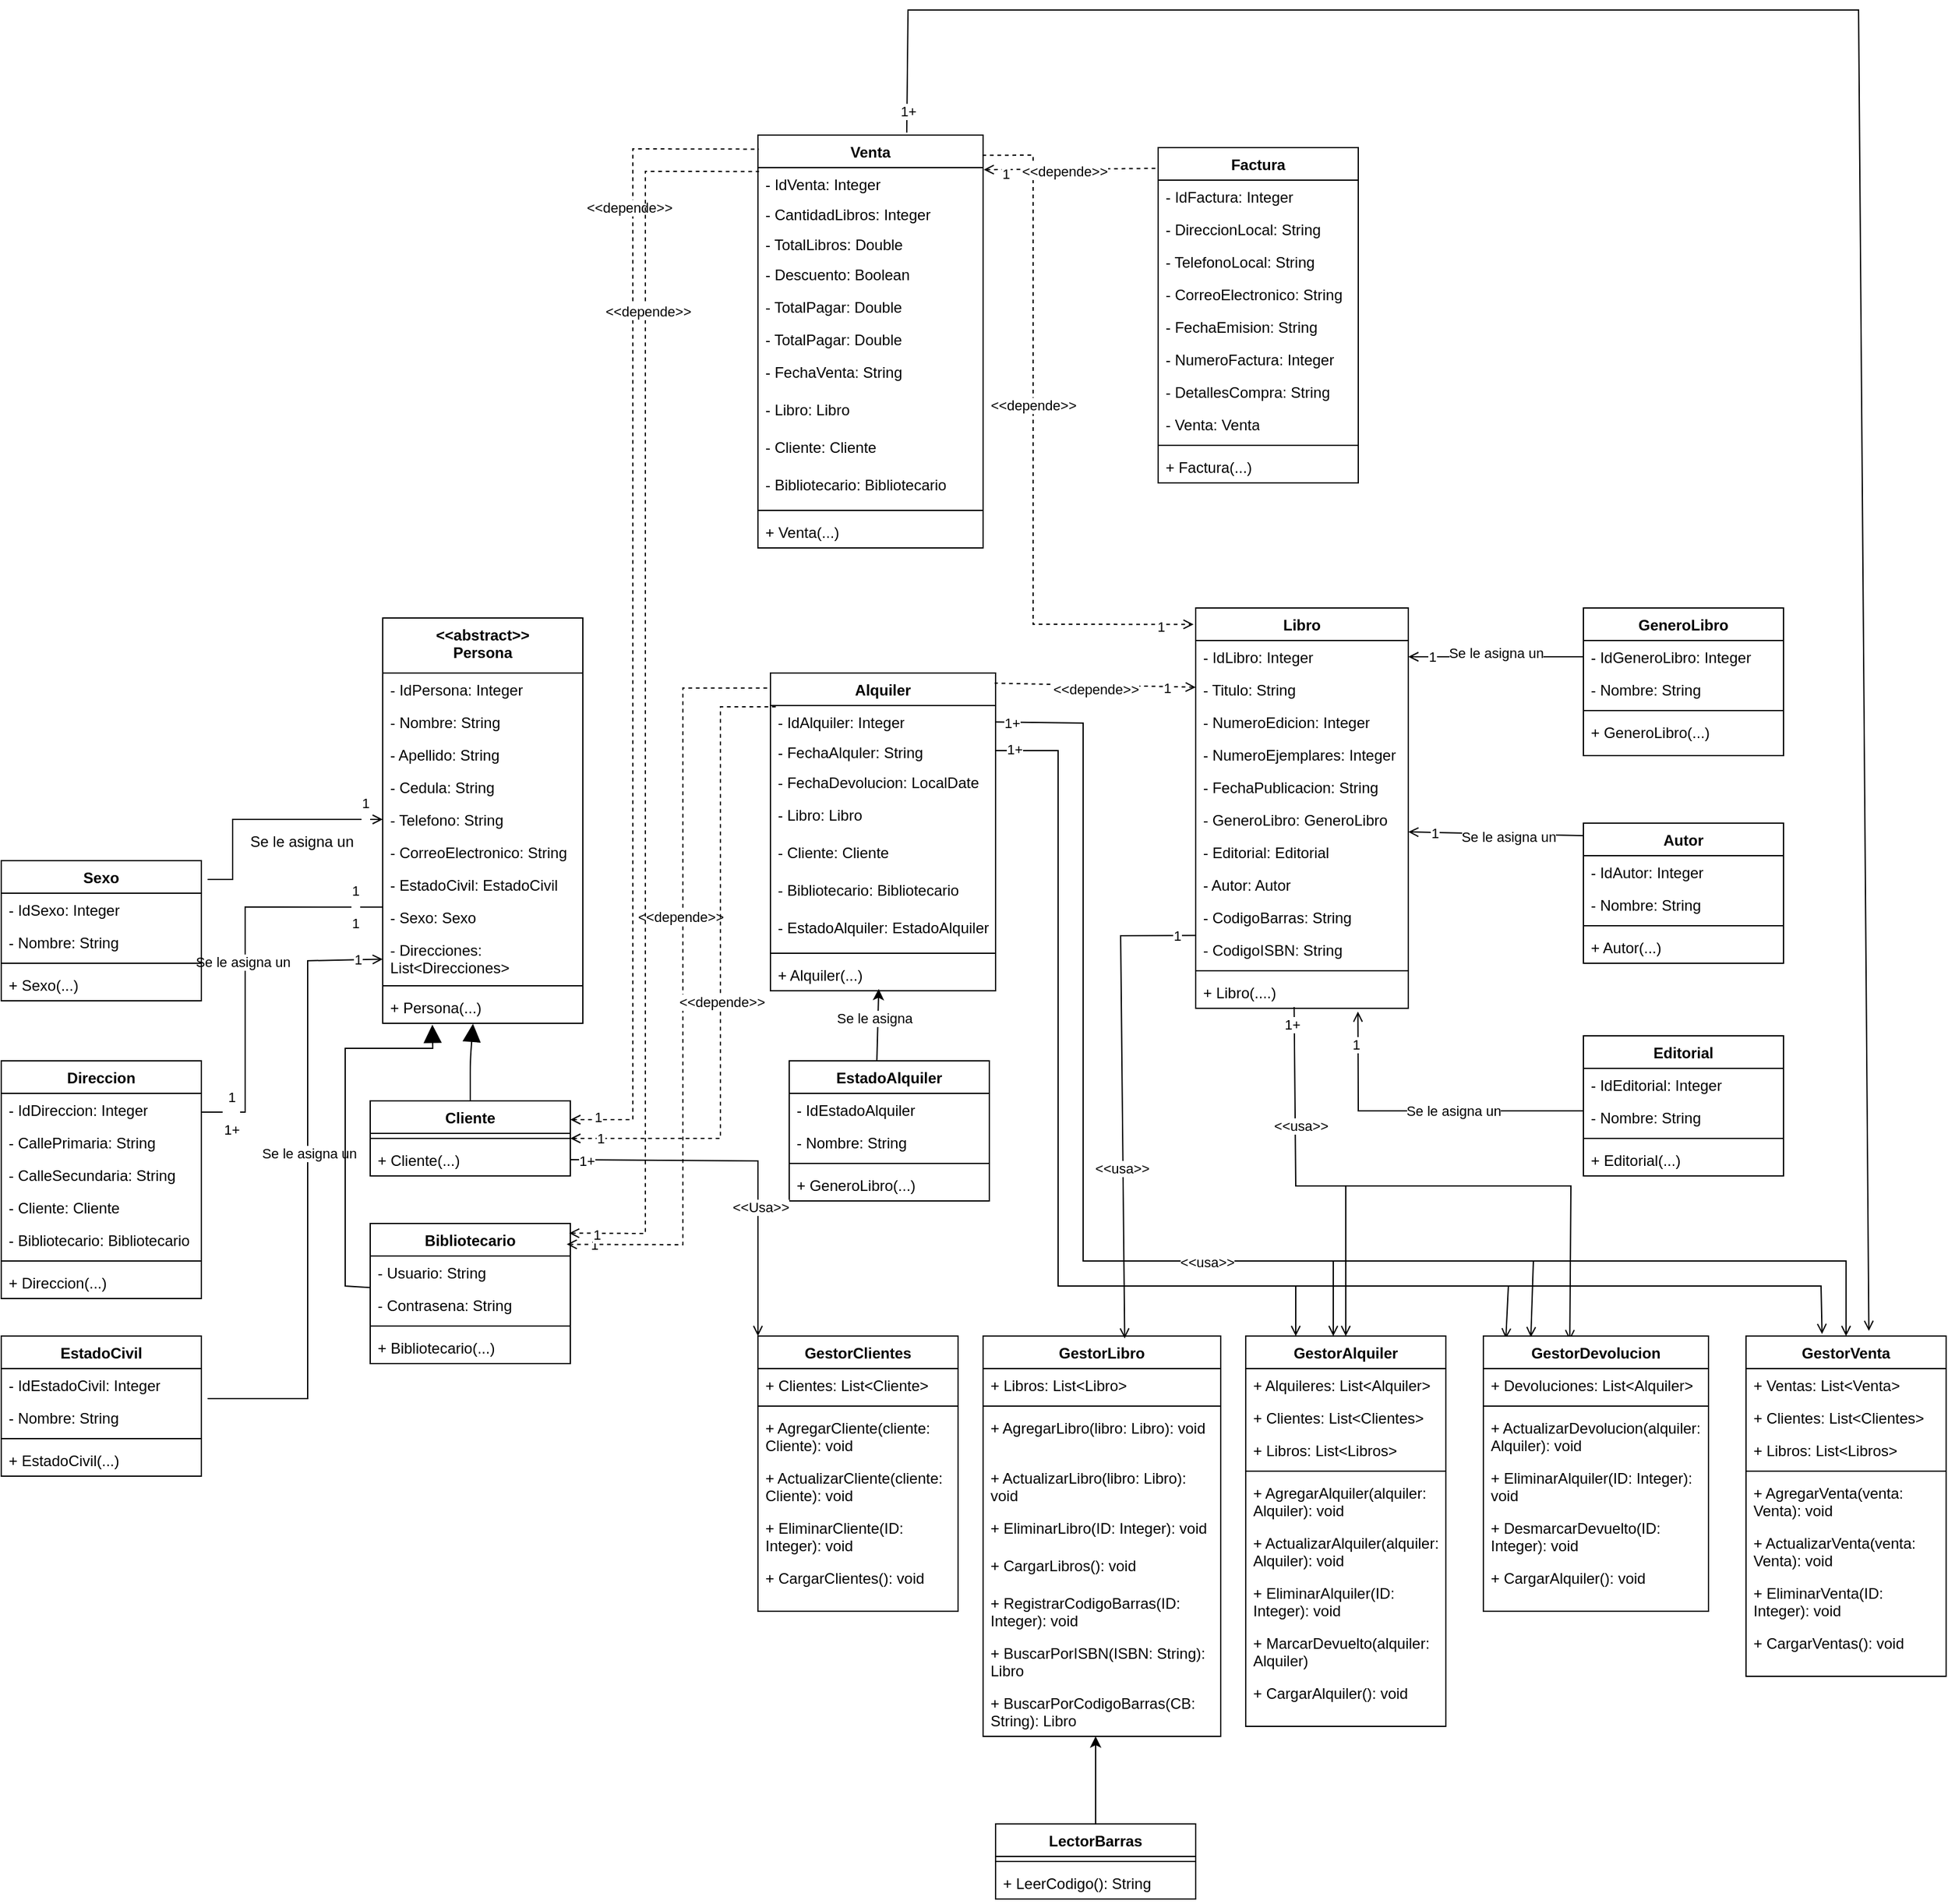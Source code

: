 <mxfile>
    <diagram id="AAFGW5f_S8-sbhcOqlIE" name="Page-1">
        <mxGraphModel dx="2047" dy="1490" grid="1" gridSize="10" guides="1" tooltips="1" connect="1" arrows="1" fold="1" page="1" pageScale="1" pageWidth="1100" pageHeight="850" background="light-dark(#FFFFFF,#000000)" math="0" shadow="0" adaptiveColors="none">
            <root>
                <mxCell id="0"/>
                <mxCell id="1" parent="0"/>
                <mxCell id="2" value="&lt;div&gt;&amp;lt;&amp;lt;abstract&amp;gt;&amp;gt;&lt;/div&gt;Persona" style="swimlane;fontStyle=1;align=center;verticalAlign=top;childLayout=stackLayout;horizontal=1;startSize=44;horizontalStack=0;resizeParent=1;resizeParentMax=0;resizeLast=0;collapsible=1;marginBottom=0;whiteSpace=wrap;html=1;" vertex="1" parent="1">
                    <mxGeometry x="-120" y="166" width="160" height="324" as="geometry"/>
                </mxCell>
                <mxCell id="72" value="- IdPersona: Integer" style="text;strokeColor=none;fillColor=none;align=left;verticalAlign=top;spacingLeft=4;spacingRight=4;overflow=hidden;rotatable=0;points=[[0,0.5],[1,0.5]];portConstraint=eastwest;whiteSpace=wrap;html=1;" vertex="1" parent="2">
                    <mxGeometry y="44" width="160" height="26" as="geometry"/>
                </mxCell>
                <mxCell id="3" value="- Nombre: String" style="text;strokeColor=none;fillColor=none;align=left;verticalAlign=top;spacingLeft=4;spacingRight=4;overflow=hidden;rotatable=0;points=[[0,0.5],[1,0.5]];portConstraint=eastwest;whiteSpace=wrap;html=1;" vertex="1" parent="2">
                    <mxGeometry y="70" width="160" height="26" as="geometry"/>
                </mxCell>
                <mxCell id="63" value="- Apellido: String" style="text;strokeColor=none;fillColor=none;align=left;verticalAlign=top;spacingLeft=4;spacingRight=4;overflow=hidden;rotatable=0;points=[[0,0.5],[1,0.5]];portConstraint=eastwest;whiteSpace=wrap;html=1;" vertex="1" parent="2">
                    <mxGeometry y="96" width="160" height="26" as="geometry"/>
                </mxCell>
                <mxCell id="65" value="- Cedula: String" style="text;strokeColor=none;fillColor=none;align=left;verticalAlign=top;spacingLeft=4;spacingRight=4;overflow=hidden;rotatable=0;points=[[0,0.5],[1,0.5]];portConstraint=eastwest;whiteSpace=wrap;html=1;" vertex="1" parent="2">
                    <mxGeometry y="122" width="160" height="26" as="geometry"/>
                </mxCell>
                <mxCell id="64" value="- Telefono: String" style="text;strokeColor=none;fillColor=none;align=left;verticalAlign=top;spacingLeft=4;spacingRight=4;overflow=hidden;rotatable=0;points=[[0,0.5],[1,0.5]];portConstraint=eastwest;whiteSpace=wrap;html=1;" vertex="1" parent="2">
                    <mxGeometry y="148" width="160" height="26" as="geometry"/>
                </mxCell>
                <mxCell id="67" value="- CorreoElectronico: String" style="text;strokeColor=none;fillColor=none;align=left;verticalAlign=top;spacingLeft=4;spacingRight=4;overflow=hidden;rotatable=0;points=[[0,0.5],[1,0.5]];portConstraint=eastwest;whiteSpace=wrap;html=1;" vertex="1" parent="2">
                    <mxGeometry y="174" width="160" height="26" as="geometry"/>
                </mxCell>
                <mxCell id="70" value="- EstadoCivil: EstadoCivil" style="text;strokeColor=none;fillColor=none;align=left;verticalAlign=top;spacingLeft=4;spacingRight=4;overflow=hidden;rotatable=0;points=[[0,0.5],[1,0.5]];portConstraint=eastwest;whiteSpace=wrap;html=1;" vertex="1" parent="2">
                    <mxGeometry y="200" width="160" height="26" as="geometry"/>
                </mxCell>
                <mxCell id="69" value="- Sexo: Sexo" style="text;strokeColor=none;fillColor=none;align=left;verticalAlign=top;spacingLeft=4;spacingRight=4;overflow=hidden;rotatable=0;points=[[0,0.5],[1,0.5]];portConstraint=eastwest;whiteSpace=wrap;html=1;" vertex="1" parent="2">
                    <mxGeometry y="226" width="160" height="26" as="geometry"/>
                </mxCell>
                <mxCell id="71" value="- Direcciones: List&amp;lt;Direcciones&amp;gt;" style="text;strokeColor=none;fillColor=none;align=left;verticalAlign=top;spacingLeft=4;spacingRight=4;overflow=hidden;rotatable=0;points=[[0,0.5],[1,0.5]];portConstraint=eastwest;whiteSpace=wrap;html=1;" vertex="1" parent="2">
                    <mxGeometry y="252" width="160" height="38" as="geometry"/>
                </mxCell>
                <mxCell id="4" value="" style="line;strokeWidth=1;fillColor=none;align=left;verticalAlign=middle;spacingTop=-1;spacingLeft=3;spacingRight=3;rotatable=0;labelPosition=right;points=[];portConstraint=eastwest;strokeColor=inherit;" vertex="1" parent="2">
                    <mxGeometry y="290" width="160" height="8" as="geometry"/>
                </mxCell>
                <mxCell id="5" value="+ Persona(...)&lt;div&gt;&lt;div&gt;&lt;br&gt;&lt;/div&gt;&lt;/div&gt;" style="text;strokeColor=none;fillColor=none;align=left;verticalAlign=top;spacingLeft=4;spacingRight=4;overflow=hidden;rotatable=0;points=[[0,0.5],[1,0.5]];portConstraint=eastwest;whiteSpace=wrap;html=1;" vertex="1" parent="2">
                    <mxGeometry y="298" width="160" height="26" as="geometry"/>
                </mxCell>
                <mxCell id="6" value="Libro" style="swimlane;fontStyle=1;align=center;verticalAlign=top;childLayout=stackLayout;horizontal=1;startSize=26;horizontalStack=0;resizeParent=1;resizeParentMax=0;resizeLast=0;collapsible=1;marginBottom=0;whiteSpace=wrap;html=1;" vertex="1" parent="1">
                    <mxGeometry x="530" y="158" width="170" height="320" as="geometry"/>
                </mxCell>
                <mxCell id="7" value="- IdLibro: Integer" style="text;strokeColor=none;fillColor=none;align=left;verticalAlign=top;spacingLeft=4;spacingRight=4;overflow=hidden;rotatable=0;points=[[0,0.5],[1,0.5]];portConstraint=eastwest;whiteSpace=wrap;html=1;" vertex="1" parent="6">
                    <mxGeometry y="26" width="170" height="26" as="geometry"/>
                </mxCell>
                <mxCell id="130" value="- Titulo: String" style="text;strokeColor=none;fillColor=none;align=left;verticalAlign=top;spacingLeft=4;spacingRight=4;overflow=hidden;rotatable=0;points=[[0,0.5],[1,0.5]];portConstraint=eastwest;whiteSpace=wrap;html=1;" vertex="1" parent="6">
                    <mxGeometry y="52" width="170" height="26" as="geometry"/>
                </mxCell>
                <mxCell id="131" value="- NumeroEdicion: Integer" style="text;strokeColor=none;fillColor=none;align=left;verticalAlign=top;spacingLeft=4;spacingRight=4;overflow=hidden;rotatable=0;points=[[0,0.5],[1,0.5]];portConstraint=eastwest;whiteSpace=wrap;html=1;" vertex="1" parent="6">
                    <mxGeometry y="78" width="170" height="26" as="geometry"/>
                </mxCell>
                <mxCell id="132" value="- NumeroEjemplares: Integer" style="text;strokeColor=none;fillColor=none;align=left;verticalAlign=top;spacingLeft=4;spacingRight=4;overflow=hidden;rotatable=0;points=[[0,0.5],[1,0.5]];portConstraint=eastwest;whiteSpace=wrap;html=1;" vertex="1" parent="6">
                    <mxGeometry y="104" width="170" height="26" as="geometry"/>
                </mxCell>
                <mxCell id="133" value="- FechaPublicacion: String" style="text;strokeColor=none;fillColor=none;align=left;verticalAlign=top;spacingLeft=4;spacingRight=4;overflow=hidden;rotatable=0;points=[[0,0.5],[1,0.5]];portConstraint=eastwest;whiteSpace=wrap;html=1;" vertex="1" parent="6">
                    <mxGeometry y="130" width="170" height="26" as="geometry"/>
                </mxCell>
                <mxCell id="134" value="- GeneroLibro: GeneroLibro" style="text;strokeColor=none;fillColor=none;align=left;verticalAlign=top;spacingLeft=4;spacingRight=4;overflow=hidden;rotatable=0;points=[[0,0.5],[1,0.5]];portConstraint=eastwest;whiteSpace=wrap;html=1;" vertex="1" parent="6">
                    <mxGeometry y="156" width="170" height="26" as="geometry"/>
                </mxCell>
                <mxCell id="135" value="- Editorial: Editorial" style="text;strokeColor=none;fillColor=none;align=left;verticalAlign=top;spacingLeft=4;spacingRight=4;overflow=hidden;rotatable=0;points=[[0,0.5],[1,0.5]];portConstraint=eastwest;whiteSpace=wrap;html=1;" vertex="1" parent="6">
                    <mxGeometry y="182" width="170" height="26" as="geometry"/>
                </mxCell>
                <mxCell id="136" value="- Autor: Autor" style="text;strokeColor=none;fillColor=none;align=left;verticalAlign=top;spacingLeft=4;spacingRight=4;overflow=hidden;rotatable=0;points=[[0,0.5],[1,0.5]];portConstraint=eastwest;whiteSpace=wrap;html=1;" vertex="1" parent="6">
                    <mxGeometry y="208" width="170" height="26" as="geometry"/>
                </mxCell>
                <mxCell id="137" value="- CodigoBarras: String" style="text;strokeColor=none;fillColor=none;align=left;verticalAlign=top;spacingLeft=4;spacingRight=4;overflow=hidden;rotatable=0;points=[[0,0.5],[1,0.5]];portConstraint=eastwest;whiteSpace=wrap;html=1;" vertex="1" parent="6">
                    <mxGeometry y="234" width="170" height="26" as="geometry"/>
                </mxCell>
                <mxCell id="138" value="- CodigoISBN: String" style="text;strokeColor=none;fillColor=none;align=left;verticalAlign=top;spacingLeft=4;spacingRight=4;overflow=hidden;rotatable=0;points=[[0,0.5],[1,0.5]];portConstraint=eastwest;whiteSpace=wrap;html=1;" vertex="1" parent="6">
                    <mxGeometry y="260" width="170" height="26" as="geometry"/>
                </mxCell>
                <mxCell id="8" value="" style="line;strokeWidth=1;fillColor=none;align=left;verticalAlign=middle;spacingTop=-1;spacingLeft=3;spacingRight=3;rotatable=0;labelPosition=right;points=[];portConstraint=eastwest;strokeColor=inherit;" vertex="1" parent="6">
                    <mxGeometry y="286" width="170" height="8" as="geometry"/>
                </mxCell>
                <mxCell id="9" value="+ Libro(....)" style="text;strokeColor=none;fillColor=none;align=left;verticalAlign=top;spacingLeft=4;spacingRight=4;overflow=hidden;rotatable=0;points=[[0,0.5],[1,0.5]];portConstraint=eastwest;whiteSpace=wrap;html=1;" vertex="1" parent="6">
                    <mxGeometry y="294" width="170" height="26" as="geometry"/>
                </mxCell>
                <mxCell id="10" value="Alquiler" style="swimlane;fontStyle=1;align=center;verticalAlign=top;childLayout=stackLayout;horizontal=1;startSize=26;horizontalStack=0;resizeParent=1;resizeParentMax=0;resizeLast=0;collapsible=1;marginBottom=0;whiteSpace=wrap;html=1;" vertex="1" parent="1">
                    <mxGeometry x="190" y="210" width="180" height="254" as="geometry"/>
                </mxCell>
                <mxCell id="11" value="- IdAlquiler: Integer" style="text;strokeColor=none;fillColor=none;align=left;verticalAlign=top;spacingLeft=4;spacingRight=4;overflow=hidden;rotatable=0;points=[[0,0.5],[1,0.5]];portConstraint=eastwest;whiteSpace=wrap;html=1;" vertex="1" parent="10">
                    <mxGeometry y="26" width="180" height="24" as="geometry"/>
                </mxCell>
                <mxCell id="109" value="- FechaAlquler: String" style="text;strokeColor=none;fillColor=none;align=left;verticalAlign=top;spacingLeft=4;spacingRight=4;overflow=hidden;rotatable=0;points=[[0,0.5],[1,0.5]];portConstraint=eastwest;whiteSpace=wrap;html=1;" vertex="1" parent="10">
                    <mxGeometry y="50" width="180" height="24" as="geometry"/>
                </mxCell>
                <mxCell id="110" value="- FechaDevolucion: LocalDate" style="text;strokeColor=none;fillColor=none;align=left;verticalAlign=top;spacingLeft=4;spacingRight=4;overflow=hidden;rotatable=0;points=[[0,0.5],[1,0.5]];portConstraint=eastwest;whiteSpace=wrap;html=1;" vertex="1" parent="10">
                    <mxGeometry y="74" width="180" height="26" as="geometry"/>
                </mxCell>
                <mxCell id="111" value="- Libro: Libro" style="text;strokeColor=none;fillColor=none;align=left;verticalAlign=top;spacingLeft=4;spacingRight=4;overflow=hidden;rotatable=0;points=[[0,0.5],[1,0.5]];portConstraint=eastwest;whiteSpace=wrap;html=1;" vertex="1" parent="10">
                    <mxGeometry y="100" width="180" height="30" as="geometry"/>
                </mxCell>
                <mxCell id="112" value="- Cliente: Cliente" style="text;strokeColor=none;fillColor=none;align=left;verticalAlign=top;spacingLeft=4;spacingRight=4;overflow=hidden;rotatable=0;points=[[0,0.5],[1,0.5]];portConstraint=eastwest;whiteSpace=wrap;html=1;" vertex="1" parent="10">
                    <mxGeometry y="130" width="180" height="30" as="geometry"/>
                </mxCell>
                <mxCell id="113" value="- Bibliotecario: Bibliotecario" style="text;strokeColor=none;fillColor=none;align=left;verticalAlign=top;spacingLeft=4;spacingRight=4;overflow=hidden;rotatable=0;points=[[0,0.5],[1,0.5]];portConstraint=eastwest;whiteSpace=wrap;html=1;" vertex="1" parent="10">
                    <mxGeometry y="160" width="180" height="30" as="geometry"/>
                </mxCell>
                <mxCell id="114" value="- EstadoAlquiler: EstadoAlquiler" style="text;strokeColor=none;fillColor=none;align=left;verticalAlign=top;spacingLeft=4;spacingRight=4;overflow=hidden;rotatable=0;points=[[0,0.5],[1,0.5]];portConstraint=eastwest;whiteSpace=wrap;html=1;" vertex="1" parent="10">
                    <mxGeometry y="190" width="180" height="30" as="geometry"/>
                </mxCell>
                <mxCell id="12" value="" style="line;strokeWidth=1;fillColor=none;align=left;verticalAlign=middle;spacingTop=-1;spacingLeft=3;spacingRight=3;rotatable=0;labelPosition=right;points=[];portConstraint=eastwest;strokeColor=inherit;" vertex="1" parent="10">
                    <mxGeometry y="220" width="180" height="8" as="geometry"/>
                </mxCell>
                <mxCell id="13" value="+ Alquiler(...)" style="text;strokeColor=none;fillColor=none;align=left;verticalAlign=top;spacingLeft=4;spacingRight=4;overflow=hidden;rotatable=0;points=[[0,0.5],[1,0.5]];portConstraint=eastwest;whiteSpace=wrap;html=1;" vertex="1" parent="10">
                    <mxGeometry y="228" width="180" height="26" as="geometry"/>
                </mxCell>
                <mxCell id="18" value="Factura" style="swimlane;fontStyle=1;align=center;verticalAlign=top;childLayout=stackLayout;horizontal=1;startSize=26;horizontalStack=0;resizeParent=1;resizeParentMax=0;resizeLast=0;collapsible=1;marginBottom=0;whiteSpace=wrap;html=1;" vertex="1" parent="1">
                    <mxGeometry x="500" y="-210" width="160" height="268" as="geometry"/>
                </mxCell>
                <mxCell id="19" value="- IdFactura: Integer" style="text;strokeColor=none;fillColor=none;align=left;verticalAlign=top;spacingLeft=4;spacingRight=4;overflow=hidden;rotatable=0;points=[[0,0.5],[1,0.5]];portConstraint=eastwest;whiteSpace=wrap;html=1;" vertex="1" parent="18">
                    <mxGeometry y="26" width="160" height="26" as="geometry"/>
                </mxCell>
                <mxCell id="159" value="- DireccionLocal: String" style="text;strokeColor=none;fillColor=none;align=left;verticalAlign=top;spacingLeft=4;spacingRight=4;overflow=hidden;rotatable=0;points=[[0,0.5],[1,0.5]];portConstraint=eastwest;whiteSpace=wrap;html=1;" vertex="1" parent="18">
                    <mxGeometry y="52" width="160" height="26" as="geometry"/>
                </mxCell>
                <mxCell id="165" value="- TelefonoLocal: String" style="text;strokeColor=none;fillColor=none;align=left;verticalAlign=top;spacingLeft=4;spacingRight=4;overflow=hidden;rotatable=0;points=[[0,0.5],[1,0.5]];portConstraint=eastwest;whiteSpace=wrap;html=1;" vertex="1" parent="18">
                    <mxGeometry y="78" width="160" height="26" as="geometry"/>
                </mxCell>
                <mxCell id="166" value="- CorreoElectronico: String" style="text;strokeColor=none;fillColor=none;align=left;verticalAlign=top;spacingLeft=4;spacingRight=4;overflow=hidden;rotatable=0;points=[[0,0.5],[1,0.5]];portConstraint=eastwest;whiteSpace=wrap;html=1;" vertex="1" parent="18">
                    <mxGeometry y="104" width="160" height="26" as="geometry"/>
                </mxCell>
                <mxCell id="167" value="- FechaEmision: String" style="text;strokeColor=none;fillColor=none;align=left;verticalAlign=top;spacingLeft=4;spacingRight=4;overflow=hidden;rotatable=0;points=[[0,0.5],[1,0.5]];portConstraint=eastwest;whiteSpace=wrap;html=1;" vertex="1" parent="18">
                    <mxGeometry y="130" width="160" height="26" as="geometry"/>
                </mxCell>
                <mxCell id="168" value="- NumeroFactura: Integer" style="text;strokeColor=none;fillColor=none;align=left;verticalAlign=top;spacingLeft=4;spacingRight=4;overflow=hidden;rotatable=0;points=[[0,0.5],[1,0.5]];portConstraint=eastwest;whiteSpace=wrap;html=1;" vertex="1" parent="18">
                    <mxGeometry y="156" width="160" height="26" as="geometry"/>
                </mxCell>
                <mxCell id="170" value="- DetallesCompra: String" style="text;strokeColor=none;fillColor=none;align=left;verticalAlign=top;spacingLeft=4;spacingRight=4;overflow=hidden;rotatable=0;points=[[0,0.5],[1,0.5]];portConstraint=eastwest;whiteSpace=wrap;html=1;" vertex="1" parent="18">
                    <mxGeometry y="182" width="160" height="26" as="geometry"/>
                </mxCell>
                <mxCell id="171" value="- Venta: Venta" style="text;strokeColor=none;fillColor=none;align=left;verticalAlign=top;spacingLeft=4;spacingRight=4;overflow=hidden;rotatable=0;points=[[0,0.5],[1,0.5]];portConstraint=eastwest;whiteSpace=wrap;html=1;" vertex="1" parent="18">
                    <mxGeometry y="208" width="160" height="26" as="geometry"/>
                </mxCell>
                <mxCell id="20" value="" style="line;strokeWidth=1;fillColor=none;align=left;verticalAlign=middle;spacingTop=-1;spacingLeft=3;spacingRight=3;rotatable=0;labelPosition=right;points=[];portConstraint=eastwest;strokeColor=inherit;" vertex="1" parent="18">
                    <mxGeometry y="234" width="160" height="8" as="geometry"/>
                </mxCell>
                <mxCell id="21" value="+ Factura(...)" style="text;strokeColor=none;fillColor=none;align=left;verticalAlign=top;spacingLeft=4;spacingRight=4;overflow=hidden;rotatable=0;points=[[0,0.5],[1,0.5]];portConstraint=eastwest;whiteSpace=wrap;html=1;" vertex="1" parent="18">
                    <mxGeometry y="242" width="160" height="26" as="geometry"/>
                </mxCell>
                <mxCell id="198" style="edgeStyle=none;html=1;entryX=-0.002;entryY=0.199;entryDx=0;entryDy=0;entryPerimeter=0;rounded=0;curved=0;endArrow=none;endFill=0;" edge="1" parent="1" target="69">
                    <mxGeometry relative="1" as="geometry">
                        <mxPoint x="-265" y="561" as="sourcePoint"/>
                        <Array as="points">
                            <mxPoint x="-230" y="561"/>
                            <mxPoint x="-230" y="397"/>
                        </Array>
                    </mxGeometry>
                </mxCell>
                <mxCell id="201" value="Se le asigna un" style="edgeLabel;html=1;align=center;verticalAlign=middle;resizable=0;points=[];" vertex="1" connectable="0" parent="198">
                    <mxGeometry x="0.007" y="2" relative="1" as="geometry">
                        <mxPoint as="offset"/>
                    </mxGeometry>
                </mxCell>
                <mxCell id="202" value="1&lt;div&gt;&lt;br&gt;&lt;/div&gt;&lt;div&gt;1&lt;/div&gt;" style="edgeLabel;html=1;align=center;verticalAlign=middle;resizable=0;points=[];" vertex="1" connectable="0" parent="198">
                    <mxGeometry x="0.861" relative="1" as="geometry">
                        <mxPoint as="offset"/>
                    </mxGeometry>
                </mxCell>
                <mxCell id="290" value="1" style="edgeLabel;html=1;align=center;verticalAlign=middle;resizable=0;points=[];" vertex="1" connectable="0" parent="198">
                    <mxGeometry x="-0.871" y="-1" relative="1" as="geometry">
                        <mxPoint as="offset"/>
                    </mxGeometry>
                </mxCell>
                <mxCell id="293" value="1&lt;div&gt;&lt;br&gt;&lt;/div&gt;&lt;div&gt;1+&lt;/div&gt;" style="edgeLabel;html=1;align=center;verticalAlign=middle;resizable=0;points=[];" vertex="1" connectable="0" parent="198">
                    <mxGeometry x="-0.845" y="-1" relative="1" as="geometry">
                        <mxPoint as="offset"/>
                    </mxGeometry>
                </mxCell>
                <mxCell id="34" value="Direccion" style="swimlane;fontStyle=1;align=center;verticalAlign=top;childLayout=stackLayout;horizontal=1;startSize=26;horizontalStack=0;resizeParent=1;resizeParentMax=0;resizeLast=0;collapsible=1;marginBottom=0;whiteSpace=wrap;html=1;" vertex="1" parent="1">
                    <mxGeometry x="-425" y="520" width="160" height="190" as="geometry"/>
                </mxCell>
                <mxCell id="35" value="- IdDireccion: Integer" style="text;strokeColor=none;fillColor=none;align=left;verticalAlign=top;spacingLeft=4;spacingRight=4;overflow=hidden;rotatable=0;points=[[0,0.5],[1,0.5]];portConstraint=eastwest;whiteSpace=wrap;html=1;" vertex="1" parent="34">
                    <mxGeometry y="26" width="160" height="26" as="geometry"/>
                </mxCell>
                <mxCell id="78" value="- CallePrimaria: String" style="text;strokeColor=none;fillColor=none;align=left;verticalAlign=top;spacingLeft=4;spacingRight=4;overflow=hidden;rotatable=0;points=[[0,0.5],[1,0.5]];portConstraint=eastwest;whiteSpace=wrap;html=1;" vertex="1" parent="34">
                    <mxGeometry y="52" width="160" height="26" as="geometry"/>
                </mxCell>
                <mxCell id="79" value="- CalleSecundaria: String" style="text;strokeColor=none;fillColor=none;align=left;verticalAlign=top;spacingLeft=4;spacingRight=4;overflow=hidden;rotatable=0;points=[[0,0.5],[1,0.5]];portConstraint=eastwest;whiteSpace=wrap;html=1;" vertex="1" parent="34">
                    <mxGeometry y="78" width="160" height="26" as="geometry"/>
                </mxCell>
                <mxCell id="86" value="- Cliente: Cliente" style="text;strokeColor=none;fillColor=none;align=left;verticalAlign=top;spacingLeft=4;spacingRight=4;overflow=hidden;rotatable=0;points=[[0,0.5],[1,0.5]];portConstraint=eastwest;whiteSpace=wrap;html=1;" vertex="1" parent="34">
                    <mxGeometry y="104" width="160" height="26" as="geometry"/>
                </mxCell>
                <mxCell id="88" value="- Bibliotecario: Bibliotecario" style="text;strokeColor=none;fillColor=none;align=left;verticalAlign=top;spacingLeft=4;spacingRight=4;overflow=hidden;rotatable=0;points=[[0,0.5],[1,0.5]];portConstraint=eastwest;whiteSpace=wrap;html=1;" vertex="1" parent="34">
                    <mxGeometry y="130" width="160" height="26" as="geometry"/>
                </mxCell>
                <mxCell id="36" value="" style="line;strokeWidth=1;fillColor=none;align=left;verticalAlign=middle;spacingTop=-1;spacingLeft=3;spacingRight=3;rotatable=0;labelPosition=right;points=[];portConstraint=eastwest;strokeColor=inherit;" vertex="1" parent="34">
                    <mxGeometry y="156" width="160" height="8" as="geometry"/>
                </mxCell>
                <mxCell id="37" value="+ Direccion(...)" style="text;strokeColor=none;fillColor=none;align=left;verticalAlign=top;spacingLeft=4;spacingRight=4;overflow=hidden;rotatable=0;points=[[0,0.5],[1,0.5]];portConstraint=eastwest;whiteSpace=wrap;html=1;" vertex="1" parent="34">
                    <mxGeometry y="164" width="160" height="26" as="geometry"/>
                </mxCell>
                <mxCell id="42" value="Sexo" style="swimlane;fontStyle=1;align=center;verticalAlign=top;childLayout=stackLayout;horizontal=1;startSize=26;horizontalStack=0;resizeParent=1;resizeParentMax=0;resizeLast=0;collapsible=1;marginBottom=0;whiteSpace=wrap;html=1;" vertex="1" parent="1">
                    <mxGeometry x="-425" y="360" width="160" height="112" as="geometry"/>
                </mxCell>
                <mxCell id="43" value="- IdSexo: Integer" style="text;strokeColor=none;fillColor=none;align=left;verticalAlign=top;spacingLeft=4;spacingRight=4;overflow=hidden;rotatable=0;points=[[0,0.5],[1,0.5]];portConstraint=eastwest;whiteSpace=wrap;html=1;" vertex="1" parent="42">
                    <mxGeometry y="26" width="160" height="26" as="geometry"/>
                </mxCell>
                <mxCell id="77" value="- Nombre: String" style="text;strokeColor=none;fillColor=none;align=left;verticalAlign=top;spacingLeft=4;spacingRight=4;overflow=hidden;rotatable=0;points=[[0,0.5],[1,0.5]];portConstraint=eastwest;whiteSpace=wrap;html=1;" vertex="1" parent="42">
                    <mxGeometry y="52" width="160" height="26" as="geometry"/>
                </mxCell>
                <mxCell id="44" value="" style="line;strokeWidth=1;fillColor=none;align=left;verticalAlign=middle;spacingTop=-1;spacingLeft=3;spacingRight=3;rotatable=0;labelPosition=right;points=[];portConstraint=eastwest;strokeColor=inherit;" vertex="1" parent="42">
                    <mxGeometry y="78" width="160" height="8" as="geometry"/>
                </mxCell>
                <mxCell id="45" value="+ Sexo(...)" style="text;strokeColor=none;fillColor=none;align=left;verticalAlign=top;spacingLeft=4;spacingRight=4;overflow=hidden;rotatable=0;points=[[0,0.5],[1,0.5]];portConstraint=eastwest;whiteSpace=wrap;html=1;" vertex="1" parent="42">
                    <mxGeometry y="86" width="160" height="26" as="geometry"/>
                </mxCell>
                <mxCell id="206" style="edgeStyle=none;html=1;rounded=0;curved=0;endArrow=open;endFill=0;" edge="1" parent="1" target="71">
                    <mxGeometry relative="1" as="geometry">
                        <mxPoint x="-260" y="790" as="sourcePoint"/>
                        <Array as="points">
                            <mxPoint x="-180" y="790"/>
                            <mxPoint x="-180" y="440"/>
                        </Array>
                    </mxGeometry>
                </mxCell>
                <mxCell id="207" value="Se le asigna un" style="edgeLabel;html=1;align=center;verticalAlign=middle;resizable=0;points=[];" vertex="1" connectable="0" parent="206">
                    <mxGeometry x="0.126" y="-1" relative="1" as="geometry">
                        <mxPoint as="offset"/>
                    </mxGeometry>
                </mxCell>
                <mxCell id="276" value="1" style="edgeLabel;html=1;align=center;verticalAlign=middle;resizable=0;points=[];" vertex="1" connectable="0" parent="206">
                    <mxGeometry x="0.917" relative="1" as="geometry">
                        <mxPoint as="offset"/>
                    </mxGeometry>
                </mxCell>
                <mxCell id="89" value="EstadoCivil" style="swimlane;fontStyle=1;align=center;verticalAlign=top;childLayout=stackLayout;horizontal=1;startSize=26;horizontalStack=0;resizeParent=1;resizeParentMax=0;resizeLast=0;collapsible=1;marginBottom=0;whiteSpace=wrap;html=1;" vertex="1" parent="1">
                    <mxGeometry x="-425" y="740" width="160" height="112" as="geometry"/>
                </mxCell>
                <mxCell id="90" value="- IdEstadoCivil: Integer" style="text;strokeColor=none;fillColor=none;align=left;verticalAlign=top;spacingLeft=4;spacingRight=4;overflow=hidden;rotatable=0;points=[[0,0.5],[1,0.5]];portConstraint=eastwest;whiteSpace=wrap;html=1;" vertex="1" parent="89">
                    <mxGeometry y="26" width="160" height="26" as="geometry"/>
                </mxCell>
                <mxCell id="91" value="- Nombre: String" style="text;strokeColor=none;fillColor=none;align=left;verticalAlign=top;spacingLeft=4;spacingRight=4;overflow=hidden;rotatable=0;points=[[0,0.5],[1,0.5]];portConstraint=eastwest;whiteSpace=wrap;html=1;" vertex="1" parent="89">
                    <mxGeometry y="52" width="160" height="26" as="geometry"/>
                </mxCell>
                <mxCell id="92" value="" style="line;strokeWidth=1;fillColor=none;align=left;verticalAlign=middle;spacingTop=-1;spacingLeft=3;spacingRight=3;rotatable=0;labelPosition=right;points=[];portConstraint=eastwest;strokeColor=inherit;" vertex="1" parent="89">
                    <mxGeometry y="78" width="160" height="8" as="geometry"/>
                </mxCell>
                <mxCell id="93" value="+ EstadoCivil(...)" style="text;strokeColor=none;fillColor=none;align=left;verticalAlign=top;spacingLeft=4;spacingRight=4;overflow=hidden;rotatable=0;points=[[0,0.5],[1,0.5]];portConstraint=eastwest;whiteSpace=wrap;html=1;" vertex="1" parent="89">
                    <mxGeometry y="86" width="160" height="26" as="geometry"/>
                </mxCell>
                <mxCell id="115" value="Venta" style="swimlane;fontStyle=1;align=center;verticalAlign=top;childLayout=stackLayout;horizontal=1;startSize=26;horizontalStack=0;resizeParent=1;resizeParentMax=0;resizeLast=0;collapsible=1;marginBottom=0;whiteSpace=wrap;html=1;" vertex="1" parent="1">
                    <mxGeometry x="180" y="-220" width="180" height="330" as="geometry"/>
                </mxCell>
                <mxCell id="116" value="- IdVenta: Integer" style="text;strokeColor=none;fillColor=none;align=left;verticalAlign=top;spacingLeft=4;spacingRight=4;overflow=hidden;rotatable=0;points=[[0,0.5],[1,0.5]];portConstraint=eastwest;whiteSpace=wrap;html=1;" vertex="1" parent="115">
                    <mxGeometry y="26" width="180" height="24" as="geometry"/>
                </mxCell>
                <mxCell id="117" value="- CantidadLibros: Integer" style="text;strokeColor=none;fillColor=none;align=left;verticalAlign=top;spacingLeft=4;spacingRight=4;overflow=hidden;rotatable=0;points=[[0,0.5],[1,0.5]];portConstraint=eastwest;whiteSpace=wrap;html=1;" vertex="1" parent="115">
                    <mxGeometry y="50" width="180" height="24" as="geometry"/>
                </mxCell>
                <mxCell id="125" value="- TotalLibros: Double" style="text;strokeColor=none;fillColor=none;align=left;verticalAlign=top;spacingLeft=4;spacingRight=4;overflow=hidden;rotatable=0;points=[[0,0.5],[1,0.5]];portConstraint=eastwest;whiteSpace=wrap;html=1;" vertex="1" parent="115">
                    <mxGeometry y="74" width="180" height="24" as="geometry"/>
                </mxCell>
                <mxCell id="126" value="- Descuento: Boolean" style="text;strokeColor=none;fillColor=none;align=left;verticalAlign=top;spacingLeft=4;spacingRight=4;overflow=hidden;rotatable=0;points=[[0,0.5],[1,0.5]];portConstraint=eastwest;whiteSpace=wrap;html=1;" vertex="1" parent="115">
                    <mxGeometry y="98" width="180" height="26" as="geometry"/>
                </mxCell>
                <mxCell id="118" value="- TotalPagar: Double" style="text;strokeColor=none;fillColor=none;align=left;verticalAlign=top;spacingLeft=4;spacingRight=4;overflow=hidden;rotatable=0;points=[[0,0.5],[1,0.5]];portConstraint=eastwest;whiteSpace=wrap;html=1;" vertex="1" parent="115">
                    <mxGeometry y="124" width="180" height="26" as="geometry"/>
                </mxCell>
                <mxCell id="127" value="- TotalPagar: Double" style="text;strokeColor=none;fillColor=none;align=left;verticalAlign=top;spacingLeft=4;spacingRight=4;overflow=hidden;rotatable=0;points=[[0,0.5],[1,0.5]];portConstraint=eastwest;whiteSpace=wrap;html=1;" vertex="1" parent="115">
                    <mxGeometry y="150" width="180" height="26" as="geometry"/>
                </mxCell>
                <mxCell id="119" value="- FechaVenta: String" style="text;strokeColor=none;fillColor=none;align=left;verticalAlign=top;spacingLeft=4;spacingRight=4;overflow=hidden;rotatable=0;points=[[0,0.5],[1,0.5]];portConstraint=eastwest;whiteSpace=wrap;html=1;" vertex="1" parent="115">
                    <mxGeometry y="176" width="180" height="30" as="geometry"/>
                </mxCell>
                <mxCell id="128" value="- Libro: Libro" style="text;strokeColor=none;fillColor=none;align=left;verticalAlign=top;spacingLeft=4;spacingRight=4;overflow=hidden;rotatable=0;points=[[0,0.5],[1,0.5]];portConstraint=eastwest;whiteSpace=wrap;html=1;" vertex="1" parent="115">
                    <mxGeometry y="206" width="180" height="30" as="geometry"/>
                </mxCell>
                <mxCell id="120" value="- Cliente: Cliente" style="text;strokeColor=none;fillColor=none;align=left;verticalAlign=top;spacingLeft=4;spacingRight=4;overflow=hidden;rotatable=0;points=[[0,0.5],[1,0.5]];portConstraint=eastwest;whiteSpace=wrap;html=1;" vertex="1" parent="115">
                    <mxGeometry y="236" width="180" height="30" as="geometry"/>
                </mxCell>
                <mxCell id="121" value="- Bibliotecario: Bibliotecario" style="text;strokeColor=none;fillColor=none;align=left;verticalAlign=top;spacingLeft=4;spacingRight=4;overflow=hidden;rotatable=0;points=[[0,0.5],[1,0.5]];portConstraint=eastwest;whiteSpace=wrap;html=1;" vertex="1" parent="115">
                    <mxGeometry y="266" width="180" height="30" as="geometry"/>
                </mxCell>
                <mxCell id="123" value="" style="line;strokeWidth=1;fillColor=none;align=left;verticalAlign=middle;spacingTop=-1;spacingLeft=3;spacingRight=3;rotatable=0;labelPosition=right;points=[];portConstraint=eastwest;strokeColor=inherit;" vertex="1" parent="115">
                    <mxGeometry y="296" width="180" height="8" as="geometry"/>
                </mxCell>
                <mxCell id="124" value="+ Venta(...)" style="text;strokeColor=none;fillColor=none;align=left;verticalAlign=top;spacingLeft=4;spacingRight=4;overflow=hidden;rotatable=0;points=[[0,0.5],[1,0.5]];portConstraint=eastwest;whiteSpace=wrap;html=1;" vertex="1" parent="115">
                    <mxGeometry y="304" width="180" height="26" as="geometry"/>
                </mxCell>
                <mxCell id="139" value="GeneroLibro" style="swimlane;fontStyle=1;align=center;verticalAlign=top;childLayout=stackLayout;horizontal=1;startSize=26;horizontalStack=0;resizeParent=1;resizeParentMax=0;resizeLast=0;collapsible=1;marginBottom=0;whiteSpace=wrap;html=1;" vertex="1" parent="1">
                    <mxGeometry x="840" y="158" width="160" height="118" as="geometry"/>
                </mxCell>
                <mxCell id="140" value="- IdGeneroLibro: Integer" style="text;strokeColor=none;fillColor=none;align=left;verticalAlign=top;spacingLeft=4;spacingRight=4;overflow=hidden;rotatable=0;points=[[0,0.5],[1,0.5]];portConstraint=eastwest;whiteSpace=wrap;html=1;" vertex="1" parent="139">
                    <mxGeometry y="26" width="160" height="26" as="geometry"/>
                </mxCell>
                <mxCell id="141" value="- Nombre: String" style="text;strokeColor=none;fillColor=none;align=left;verticalAlign=top;spacingLeft=4;spacingRight=4;overflow=hidden;rotatable=0;points=[[0,0.5],[1,0.5]];portConstraint=eastwest;whiteSpace=wrap;html=1;" vertex="1" parent="139">
                    <mxGeometry y="52" width="160" height="26" as="geometry"/>
                </mxCell>
                <mxCell id="142" value="" style="line;strokeWidth=1;fillColor=none;align=left;verticalAlign=middle;spacingTop=-1;spacingLeft=3;spacingRight=3;rotatable=0;labelPosition=right;points=[];portConstraint=eastwest;strokeColor=inherit;" vertex="1" parent="139">
                    <mxGeometry y="78" width="160" height="8" as="geometry"/>
                </mxCell>
                <mxCell id="143" value="+ GeneroLibro(...)" style="text;strokeColor=none;fillColor=none;align=left;verticalAlign=top;spacingLeft=4;spacingRight=4;overflow=hidden;rotatable=0;points=[[0,0.5],[1,0.5]];portConstraint=eastwest;whiteSpace=wrap;html=1;" vertex="1" parent="139">
                    <mxGeometry y="86" width="160" height="32" as="geometry"/>
                </mxCell>
                <mxCell id="144" value="Editorial" style="swimlane;fontStyle=1;align=center;verticalAlign=top;childLayout=stackLayout;horizontal=1;startSize=26;horizontalStack=0;resizeParent=1;resizeParentMax=0;resizeLast=0;collapsible=1;marginBottom=0;whiteSpace=wrap;html=1;" vertex="1" parent="1">
                    <mxGeometry x="840" y="500" width="160" height="112" as="geometry"/>
                </mxCell>
                <mxCell id="145" value="- IdEditorial: Integer" style="text;strokeColor=none;fillColor=none;align=left;verticalAlign=top;spacingLeft=4;spacingRight=4;overflow=hidden;rotatable=0;points=[[0,0.5],[1,0.5]];portConstraint=eastwest;whiteSpace=wrap;html=1;" vertex="1" parent="144">
                    <mxGeometry y="26" width="160" height="26" as="geometry"/>
                </mxCell>
                <mxCell id="146" value="- Nombre: String" style="text;strokeColor=none;fillColor=none;align=left;verticalAlign=top;spacingLeft=4;spacingRight=4;overflow=hidden;rotatable=0;points=[[0,0.5],[1,0.5]];portConstraint=eastwest;whiteSpace=wrap;html=1;" vertex="1" parent="144">
                    <mxGeometry y="52" width="160" height="26" as="geometry"/>
                </mxCell>
                <mxCell id="147" value="" style="line;strokeWidth=1;fillColor=none;align=left;verticalAlign=middle;spacingTop=-1;spacingLeft=3;spacingRight=3;rotatable=0;labelPosition=right;points=[];portConstraint=eastwest;strokeColor=inherit;" vertex="1" parent="144">
                    <mxGeometry y="78" width="160" height="8" as="geometry"/>
                </mxCell>
                <mxCell id="148" value="+ Editorial(...)" style="text;strokeColor=none;fillColor=none;align=left;verticalAlign=top;spacingLeft=4;spacingRight=4;overflow=hidden;rotatable=0;points=[[0,0.5],[1,0.5]];portConstraint=eastwest;whiteSpace=wrap;html=1;" vertex="1" parent="144">
                    <mxGeometry y="86" width="160" height="26" as="geometry"/>
                </mxCell>
                <mxCell id="149" value="Autor" style="swimlane;fontStyle=1;align=center;verticalAlign=top;childLayout=stackLayout;horizontal=1;startSize=26;horizontalStack=0;resizeParent=1;resizeParentMax=0;resizeLast=0;collapsible=1;marginBottom=0;whiteSpace=wrap;html=1;" vertex="1" parent="1">
                    <mxGeometry x="840" y="330" width="160" height="112" as="geometry"/>
                </mxCell>
                <mxCell id="150" value="- IdAutor: Integer" style="text;strokeColor=none;fillColor=none;align=left;verticalAlign=top;spacingLeft=4;spacingRight=4;overflow=hidden;rotatable=0;points=[[0,0.5],[1,0.5]];portConstraint=eastwest;whiteSpace=wrap;html=1;" vertex="1" parent="149">
                    <mxGeometry y="26" width="160" height="26" as="geometry"/>
                </mxCell>
                <mxCell id="151" value="- Nombre: String" style="text;strokeColor=none;fillColor=none;align=left;verticalAlign=top;spacingLeft=4;spacingRight=4;overflow=hidden;rotatable=0;points=[[0,0.5],[1,0.5]];portConstraint=eastwest;whiteSpace=wrap;html=1;" vertex="1" parent="149">
                    <mxGeometry y="52" width="160" height="26" as="geometry"/>
                </mxCell>
                <mxCell id="152" value="" style="line;strokeWidth=1;fillColor=none;align=left;verticalAlign=middle;spacingTop=-1;spacingLeft=3;spacingRight=3;rotatable=0;labelPosition=right;points=[];portConstraint=eastwest;strokeColor=inherit;" vertex="1" parent="149">
                    <mxGeometry y="78" width="160" height="8" as="geometry"/>
                </mxCell>
                <mxCell id="153" value="+ Autor(...)" style="text;strokeColor=none;fillColor=none;align=left;verticalAlign=top;spacingLeft=4;spacingRight=4;overflow=hidden;rotatable=0;points=[[0,0.5],[1,0.5]];portConstraint=eastwest;whiteSpace=wrap;html=1;" vertex="1" parent="149">
                    <mxGeometry y="86" width="160" height="26" as="geometry"/>
                </mxCell>
                <mxCell id="154" value="EstadoAlquiler" style="swimlane;fontStyle=1;align=center;verticalAlign=top;childLayout=stackLayout;horizontal=1;startSize=26;horizontalStack=0;resizeParent=1;resizeParentMax=0;resizeLast=0;collapsible=1;marginBottom=0;whiteSpace=wrap;html=1;" vertex="1" parent="1">
                    <mxGeometry x="205" y="520" width="160" height="112" as="geometry"/>
                </mxCell>
                <mxCell id="155" value="- IdEstadoAlquiler" style="text;strokeColor=none;fillColor=none;align=left;verticalAlign=top;spacingLeft=4;spacingRight=4;overflow=hidden;rotatable=0;points=[[0,0.5],[1,0.5]];portConstraint=eastwest;whiteSpace=wrap;html=1;" vertex="1" parent="154">
                    <mxGeometry y="26" width="160" height="26" as="geometry"/>
                </mxCell>
                <mxCell id="156" value="- Nombre: String" style="text;strokeColor=none;fillColor=none;align=left;verticalAlign=top;spacingLeft=4;spacingRight=4;overflow=hidden;rotatable=0;points=[[0,0.5],[1,0.5]];portConstraint=eastwest;whiteSpace=wrap;html=1;" vertex="1" parent="154">
                    <mxGeometry y="52" width="160" height="26" as="geometry"/>
                </mxCell>
                <mxCell id="157" value="" style="line;strokeWidth=1;fillColor=none;align=left;verticalAlign=middle;spacingTop=-1;spacingLeft=3;spacingRight=3;rotatable=0;labelPosition=right;points=[];portConstraint=eastwest;strokeColor=inherit;" vertex="1" parent="154">
                    <mxGeometry y="78" width="160" height="8" as="geometry"/>
                </mxCell>
                <mxCell id="158" value="+ GeneroLibro(...)" style="text;strokeColor=none;fillColor=none;align=left;verticalAlign=top;spacingLeft=4;spacingRight=4;overflow=hidden;rotatable=0;points=[[0,0.5],[1,0.5]];portConstraint=eastwest;whiteSpace=wrap;html=1;" vertex="1" parent="154">
                    <mxGeometry y="86" width="160" height="26" as="geometry"/>
                </mxCell>
                <mxCell id="180" value="GestorLibro" style="swimlane;fontStyle=1;align=center;verticalAlign=top;childLayout=stackLayout;horizontal=1;startSize=26;horizontalStack=0;resizeParent=1;resizeParentMax=0;resizeLast=0;collapsible=1;marginBottom=0;whiteSpace=wrap;html=1;" vertex="1" parent="1">
                    <mxGeometry x="360" y="740" width="190" height="320" as="geometry"/>
                </mxCell>
                <mxCell id="181" value="+ Libros: List&amp;lt;Libro&amp;gt;" style="text;strokeColor=none;fillColor=none;align=left;verticalAlign=top;spacingLeft=4;spacingRight=4;overflow=hidden;rotatable=0;points=[[0,0.5],[1,0.5]];portConstraint=eastwest;whiteSpace=wrap;html=1;" vertex="1" parent="180">
                    <mxGeometry y="26" width="190" height="26" as="geometry"/>
                </mxCell>
                <mxCell id="182" value="" style="line;strokeWidth=1;fillColor=none;align=left;verticalAlign=middle;spacingTop=-1;spacingLeft=3;spacingRight=3;rotatable=0;labelPosition=right;points=[];portConstraint=eastwest;strokeColor=inherit;" vertex="1" parent="180">
                    <mxGeometry y="52" width="190" height="8" as="geometry"/>
                </mxCell>
                <mxCell id="299" value="+ AgregarLibro(libro: Libro): void&lt;div&gt;&lt;br&gt;&lt;/div&gt;&lt;div&gt;&lt;br&gt;&lt;/div&gt;" style="text;strokeColor=none;fillColor=none;align=left;verticalAlign=top;spacingLeft=4;spacingRight=4;overflow=hidden;rotatable=0;points=[[0,0.5],[1,0.5]];portConstraint=eastwest;whiteSpace=wrap;html=1;" vertex="1" parent="180">
                    <mxGeometry y="60" width="190" height="40" as="geometry"/>
                </mxCell>
                <mxCell id="300" value="+ ActualizarLibro(libro: Libro): void&lt;div&gt;&lt;br&gt;&lt;/div&gt;&lt;div&gt;&lt;br&gt;&lt;/div&gt;" style="text;strokeColor=none;fillColor=none;align=left;verticalAlign=top;spacingLeft=4;spacingRight=4;overflow=hidden;rotatable=0;points=[[0,0.5],[1,0.5]];portConstraint=eastwest;whiteSpace=wrap;html=1;" vertex="1" parent="180">
                    <mxGeometry y="100" width="190" height="40" as="geometry"/>
                </mxCell>
                <mxCell id="301" value="+ EliminarLibro(ID: Integer): void&lt;div&gt;&lt;br&gt;&lt;/div&gt;&lt;div&gt;&lt;br&gt;&lt;/div&gt;" style="text;strokeColor=none;fillColor=none;align=left;verticalAlign=top;spacingLeft=4;spacingRight=4;overflow=hidden;rotatable=0;points=[[0,0.5],[1,0.5]];portConstraint=eastwest;whiteSpace=wrap;html=1;" vertex="1" parent="180">
                    <mxGeometry y="140" width="190" height="30" as="geometry"/>
                </mxCell>
                <mxCell id="302" value="+ CargarLibros(): void" style="text;strokeColor=none;fillColor=none;align=left;verticalAlign=top;spacingLeft=4;spacingRight=4;overflow=hidden;rotatable=0;points=[[0,0.5],[1,0.5]];portConstraint=eastwest;whiteSpace=wrap;html=1;" vertex="1" parent="180">
                    <mxGeometry y="170" width="190" height="30" as="geometry"/>
                </mxCell>
                <mxCell id="363" value="+ RegistrarCodigoBarras(ID: Integer): void" style="text;strokeColor=none;fillColor=none;align=left;verticalAlign=top;spacingLeft=4;spacingRight=4;overflow=hidden;rotatable=0;points=[[0,0.5],[1,0.5]];portConstraint=eastwest;whiteSpace=wrap;html=1;" vertex="1" parent="180">
                    <mxGeometry y="200" width="190" height="40" as="geometry"/>
                </mxCell>
                <mxCell id="364" value="+ BuscarPorISBN(ISBN: String): Libro" style="text;strokeColor=none;fillColor=none;align=left;verticalAlign=top;spacingLeft=4;spacingRight=4;overflow=hidden;rotatable=0;points=[[0,0.5],[1,0.5]];portConstraint=eastwest;whiteSpace=wrap;html=1;" vertex="1" parent="180">
                    <mxGeometry y="240" width="190" height="40" as="geometry"/>
                </mxCell>
                <mxCell id="365" value="+ BuscarPorCodigoBarras(CB: String): Libro" style="text;strokeColor=none;fillColor=none;align=left;verticalAlign=top;spacingLeft=4;spacingRight=4;overflow=hidden;rotatable=0;points=[[0,0.5],[1,0.5]];portConstraint=eastwest;whiteSpace=wrap;html=1;" vertex="1" parent="180">
                    <mxGeometry y="280" width="190" height="40" as="geometry"/>
                </mxCell>
                <mxCell id="354" style="edgeStyle=none;html=1;rounded=0;curved=0;startArrow=open;startFill=0;endArrow=none;endFill=0;" edge="1" parent="1" source="184">
                    <mxGeometry relative="1" as="geometry">
                        <mxPoint x="800" y="680" as="targetPoint"/>
                        <Array as="points">
                            <mxPoint x="1050" y="680"/>
                        </Array>
                    </mxGeometry>
                </mxCell>
                <mxCell id="355" style="edgeStyle=none;html=1;startArrow=open;startFill=0;endArrow=none;endFill=0;exitX=0.38;exitY=-0.006;exitDx=0;exitDy=0;exitPerimeter=0;rounded=0;curved=0;" edge="1" parent="1" source="184">
                    <mxGeometry relative="1" as="geometry">
                        <mxPoint x="780" y="700" as="targetPoint"/>
                        <Array as="points">
                            <mxPoint x="1030" y="700"/>
                        </Array>
                    </mxGeometry>
                </mxCell>
                <mxCell id="356" style="edgeStyle=none;html=1;exitX=0.614;exitY=-0.015;exitDx=0;exitDy=0;exitPerimeter=0;rounded=0;curved=0;entryX=0.661;entryY=-0.006;entryDx=0;entryDy=0;entryPerimeter=0;endArrow=none;endFill=0;startArrow=open;startFill=0;" edge="1" parent="1" source="184" target="115">
                    <mxGeometry relative="1" as="geometry">
                        <mxPoint x="300" y="-230" as="targetPoint"/>
                        <Array as="points">
                            <mxPoint x="1060" y="-320"/>
                            <mxPoint x="300" y="-320"/>
                        </Array>
                    </mxGeometry>
                </mxCell>
                <mxCell id="357" value="1+" style="edgeLabel;html=1;align=center;verticalAlign=middle;resizable=0;points=[];" vertex="1" connectable="0" parent="356">
                    <mxGeometry x="0.982" y="1" relative="1" as="geometry">
                        <mxPoint as="offset"/>
                    </mxGeometry>
                </mxCell>
                <mxCell id="184" value="GestorVenta" style="swimlane;fontStyle=1;align=center;verticalAlign=top;childLayout=stackLayout;horizontal=1;startSize=26;horizontalStack=0;resizeParent=1;resizeParentMax=0;resizeLast=0;collapsible=1;marginBottom=0;whiteSpace=wrap;html=1;" vertex="1" parent="1">
                    <mxGeometry x="970" y="740" width="160" height="272" as="geometry"/>
                </mxCell>
                <mxCell id="185" value="+ Ventas: List&amp;lt;Venta&amp;gt;" style="text;strokeColor=none;fillColor=none;align=left;verticalAlign=top;spacingLeft=4;spacingRight=4;overflow=hidden;rotatable=0;points=[[0,0.5],[1,0.5]];portConstraint=eastwest;whiteSpace=wrap;html=1;" vertex="1" parent="184">
                    <mxGeometry y="26" width="160" height="26" as="geometry"/>
                </mxCell>
                <mxCell id="307" value="+ Clientes: List&amp;lt;Clientes&amp;gt;" style="text;strokeColor=none;fillColor=none;align=left;verticalAlign=top;spacingLeft=4;spacingRight=4;overflow=hidden;rotatable=0;points=[[0,0.5],[1,0.5]];portConstraint=eastwest;whiteSpace=wrap;html=1;" vertex="1" parent="184">
                    <mxGeometry y="52" width="160" height="26" as="geometry"/>
                </mxCell>
                <mxCell id="308" value="+ Libros: List&amp;lt;Libros&amp;gt;" style="text;strokeColor=none;fillColor=none;align=left;verticalAlign=top;spacingLeft=4;spacingRight=4;overflow=hidden;rotatable=0;points=[[0,0.5],[1,0.5]];portConstraint=eastwest;whiteSpace=wrap;html=1;" vertex="1" parent="184">
                    <mxGeometry y="78" width="160" height="26" as="geometry"/>
                </mxCell>
                <mxCell id="186" value="" style="line;strokeWidth=1;fillColor=none;align=left;verticalAlign=middle;spacingTop=-1;spacingLeft=3;spacingRight=3;rotatable=0;labelPosition=right;points=[];portConstraint=eastwest;strokeColor=inherit;" vertex="1" parent="184">
                    <mxGeometry y="104" width="160" height="8" as="geometry"/>
                </mxCell>
                <mxCell id="303" value="+ AgregarVenta(venta: Venta): void&lt;div&gt;&lt;br&gt;&lt;/div&gt;&lt;div&gt;&lt;br&gt;&lt;/div&gt;" style="text;strokeColor=none;fillColor=none;align=left;verticalAlign=top;spacingLeft=4;spacingRight=4;overflow=hidden;rotatable=0;points=[[0,0.5],[1,0.5]];portConstraint=eastwest;whiteSpace=wrap;html=1;" vertex="1" parent="184">
                    <mxGeometry y="112" width="160" height="40" as="geometry"/>
                </mxCell>
                <mxCell id="304" value="+ ActualizarVenta(venta: Venta): void&lt;div&gt;&lt;br&gt;&lt;/div&gt;&lt;div&gt;&lt;br&gt;&lt;/div&gt;" style="text;strokeColor=none;fillColor=none;align=left;verticalAlign=top;spacingLeft=4;spacingRight=4;overflow=hidden;rotatable=0;points=[[0,0.5],[1,0.5]];portConstraint=eastwest;whiteSpace=wrap;html=1;" vertex="1" parent="184">
                    <mxGeometry y="152" width="160" height="40" as="geometry"/>
                </mxCell>
                <mxCell id="305" value="+ EliminarVenta(ID: Integer): void&lt;div&gt;&lt;br&gt;&lt;/div&gt;&lt;div&gt;&lt;br&gt;&lt;/div&gt;" style="text;strokeColor=none;fillColor=none;align=left;verticalAlign=top;spacingLeft=4;spacingRight=4;overflow=hidden;rotatable=0;points=[[0,0.5],[1,0.5]];portConstraint=eastwest;whiteSpace=wrap;html=1;" vertex="1" parent="184">
                    <mxGeometry y="192" width="160" height="40" as="geometry"/>
                </mxCell>
                <mxCell id="306" value="+ CargarVentas(): void" style="text;strokeColor=none;fillColor=none;align=left;verticalAlign=top;spacingLeft=4;spacingRight=4;overflow=hidden;rotatable=0;points=[[0,0.5],[1,0.5]];portConstraint=eastwest;whiteSpace=wrap;html=1;" vertex="1" parent="184">
                    <mxGeometry y="232" width="160" height="40" as="geometry"/>
                </mxCell>
                <mxCell id="332" style="edgeStyle=none;html=1;entryX=1;entryY=0.5;entryDx=0;entryDy=0;exitX=0;exitY=0;exitDx=0;exitDy=0;rounded=0;curved=0;startArrow=open;startFill=0;endArrow=none;endFill=0;" edge="1" parent="1" source="188" target="230">
                    <mxGeometry relative="1" as="geometry">
                        <mxPoint x="180" y="730" as="sourcePoint"/>
                        <Array as="points">
                            <mxPoint x="180" y="600"/>
                        </Array>
                    </mxGeometry>
                </mxCell>
                <mxCell id="333" value="&amp;lt;&amp;lt;Usa&amp;gt;&amp;gt;" style="edgeLabel;html=1;align=center;verticalAlign=middle;resizable=0;points=[];" vertex="1" connectable="0" parent="332">
                    <mxGeometry x="-0.29" y="-2" relative="1" as="geometry">
                        <mxPoint as="offset"/>
                    </mxGeometry>
                </mxCell>
                <mxCell id="334" value="1+" style="edgeLabel;html=1;align=center;verticalAlign=middle;resizable=0;points=[];" vertex="1" connectable="0" parent="332">
                    <mxGeometry x="0.91" y="1" relative="1" as="geometry">
                        <mxPoint as="offset"/>
                    </mxGeometry>
                </mxCell>
                <mxCell id="188" value="GestorClientes" style="swimlane;fontStyle=1;align=center;verticalAlign=top;childLayout=stackLayout;horizontal=1;startSize=26;horizontalStack=0;resizeParent=1;resizeParentMax=0;resizeLast=0;collapsible=1;marginBottom=0;whiteSpace=wrap;html=1;" vertex="1" parent="1">
                    <mxGeometry x="180" y="740" width="160" height="220" as="geometry"/>
                </mxCell>
                <mxCell id="189" value="+ Clientes: List&amp;lt;Cliente&amp;gt;" style="text;strokeColor=none;fillColor=none;align=left;verticalAlign=top;spacingLeft=4;spacingRight=4;overflow=hidden;rotatable=0;points=[[0,0.5],[1,0.5]];portConstraint=eastwest;whiteSpace=wrap;html=1;" vertex="1" parent="188">
                    <mxGeometry y="26" width="160" height="26" as="geometry"/>
                </mxCell>
                <mxCell id="190" value="" style="line;strokeWidth=1;fillColor=none;align=left;verticalAlign=middle;spacingTop=-1;spacingLeft=3;spacingRight=3;rotatable=0;labelPosition=right;points=[];portConstraint=eastwest;strokeColor=inherit;" vertex="1" parent="188">
                    <mxGeometry y="52" width="160" height="8" as="geometry"/>
                </mxCell>
                <mxCell id="191" value="+ AgregarCliente(cliente: Cliente): void&lt;div&gt;&lt;br&gt;&lt;/div&gt;&lt;div&gt;&lt;br&gt;&lt;/div&gt;" style="text;strokeColor=none;fillColor=none;align=left;verticalAlign=top;spacingLeft=4;spacingRight=4;overflow=hidden;rotatable=0;points=[[0,0.5],[1,0.5]];portConstraint=eastwest;whiteSpace=wrap;html=1;" vertex="1" parent="188">
                    <mxGeometry y="60" width="160" height="40" as="geometry"/>
                </mxCell>
                <mxCell id="296" value="+ ActualizarCliente(cliente: Cliente): void&lt;div&gt;&lt;br&gt;&lt;/div&gt;&lt;div&gt;&lt;br&gt;&lt;/div&gt;" style="text;strokeColor=none;fillColor=none;align=left;verticalAlign=top;spacingLeft=4;spacingRight=4;overflow=hidden;rotatable=0;points=[[0,0.5],[1,0.5]];portConstraint=eastwest;whiteSpace=wrap;html=1;" vertex="1" parent="188">
                    <mxGeometry y="100" width="160" height="40" as="geometry"/>
                </mxCell>
                <mxCell id="297" value="+ EliminarCliente(ID: Integer): void&lt;div&gt;&lt;br&gt;&lt;/div&gt;&lt;div&gt;&lt;br&gt;&lt;/div&gt;" style="text;strokeColor=none;fillColor=none;align=left;verticalAlign=top;spacingLeft=4;spacingRight=4;overflow=hidden;rotatable=0;points=[[0,0.5],[1,0.5]];portConstraint=eastwest;whiteSpace=wrap;html=1;" vertex="1" parent="188">
                    <mxGeometry y="140" width="160" height="40" as="geometry"/>
                </mxCell>
                <mxCell id="298" value="+ CargarClientes(): void" style="text;strokeColor=none;fillColor=none;align=left;verticalAlign=top;spacingLeft=4;spacingRight=4;overflow=hidden;rotatable=0;points=[[0,0.5],[1,0.5]];portConstraint=eastwest;whiteSpace=wrap;html=1;" vertex="1" parent="188">
                    <mxGeometry y="180" width="160" height="40" as="geometry"/>
                </mxCell>
                <mxCell id="192" style="edgeStyle=none;html=1;endArrow=none;endFill=0;startArrow=open;startFill=0;exitX=0;exitY=0.5;exitDx=0;exitDy=0;rounded=0;curved=0;" edge="1" parent="1" source="64">
                    <mxGeometry relative="1" as="geometry">
                        <mxPoint x="-260" y="375" as="targetPoint"/>
                        <Array as="points">
                            <mxPoint x="-240" y="327"/>
                            <mxPoint x="-240" y="375"/>
                        </Array>
                    </mxGeometry>
                </mxCell>
                <mxCell id="195" value="&lt;div&gt;1&lt;/div&gt;&lt;div&gt;&lt;br&gt;&lt;/div&gt;&lt;div&gt;&lt;br&gt;&lt;/div&gt;" style="edgeLabel;html=1;align=center;verticalAlign=middle;resizable=0;points=[];" vertex="1" connectable="0" parent="192">
                    <mxGeometry x="-0.848" relative="1" as="geometry">
                        <mxPoint as="offset"/>
                    </mxGeometry>
                </mxCell>
                <mxCell id="193" value="Se le asigna un" style="text;html=1;align=center;verticalAlign=middle;resizable=0;points=[];autosize=1;strokeColor=none;fillColor=none;" vertex="1" parent="1">
                    <mxGeometry x="-240" y="330" width="110" height="30" as="geometry"/>
                </mxCell>
                <mxCell id="227" value="Cliente" style="swimlane;fontStyle=1;align=center;verticalAlign=top;childLayout=stackLayout;horizontal=1;startSize=26;horizontalStack=0;resizeParent=1;resizeParentMax=0;resizeLast=0;collapsible=1;marginBottom=0;whiteSpace=wrap;html=1;" vertex="1" parent="1">
                    <mxGeometry x="-130" y="552" width="160" height="60" as="geometry"/>
                </mxCell>
                <mxCell id="229" value="" style="line;strokeWidth=1;fillColor=none;align=left;verticalAlign=middle;spacingTop=-1;spacingLeft=3;spacingRight=3;rotatable=0;labelPosition=right;points=[];portConstraint=eastwest;strokeColor=inherit;" vertex="1" parent="227">
                    <mxGeometry y="26" width="160" height="8" as="geometry"/>
                </mxCell>
                <mxCell id="230" value="+ Cliente(...)" style="text;strokeColor=none;fillColor=none;align=left;verticalAlign=top;spacingLeft=4;spacingRight=4;overflow=hidden;rotatable=0;points=[[0,0.5],[1,0.5]];portConstraint=eastwest;whiteSpace=wrap;html=1;" vertex="1" parent="227">
                    <mxGeometry y="34" width="160" height="26" as="geometry"/>
                </mxCell>
                <mxCell id="231" value="Bibliotecario" style="swimlane;fontStyle=1;align=center;verticalAlign=top;childLayout=stackLayout;horizontal=1;startSize=26;horizontalStack=0;resizeParent=1;resizeParentMax=0;resizeLast=0;collapsible=1;marginBottom=0;whiteSpace=wrap;html=1;" vertex="1" parent="1">
                    <mxGeometry x="-130" y="650" width="160" height="112" as="geometry"/>
                </mxCell>
                <mxCell id="236" value="- Usuario: String&lt;span style=&quot;font-family: monospace; font-size: 0px; text-wrap: nowrap;&quot;&gt;%3CmxGraphModel%3E%3Croot%3E%3CmxCell%20id%3D%220%22%2F%3E%3CmxCell%20id%3D%221%22%20parent%3D%220%22%2F%3E%3CmxCell%20id%3D%222%22%20value%3D%22-%20Direccion%3A%20Direccion%22%20style%3D%22text%3BstrokeColor%3Dnone%3BfillColor%3Dnone%3Balign%3Dleft%3BverticalAlign%3Dtop%3BspacingLeft%3D4%3BspacingRight%3D4%3Boverflow%3Dhidden%3Brotatable%3D0%3Bpoints%3D%5B%5B0%2C0.5%5D%2C%5B1%2C0.5%5D%5D%3BportConstraint%3Deastwest%3BwhiteSpace%3Dwrap%3Bhtml%3D1%3B%22%20vertex%3D%221%22%20parent%3D%221%22%3E%3CmxGeometry%20x%3D%22-120%22%20y%3D%22400%22%20width%3D%22160%22%20height%3D%2226%22%20as%3D%22geometry%22%2F%3E%3C%2FmxCell%3E%3C%2Froot%3E%3C%2FmxGraphModel%3E&lt;/span&gt;" style="text;strokeColor=none;fillColor=none;align=left;verticalAlign=top;spacingLeft=4;spacingRight=4;overflow=hidden;rotatable=0;points=[[0,0.5],[1,0.5]];portConstraint=eastwest;whiteSpace=wrap;html=1;" vertex="1" parent="231">
                    <mxGeometry y="26" width="160" height="26" as="geometry"/>
                </mxCell>
                <mxCell id="237" value="- Contrasena: String" style="text;strokeColor=none;fillColor=none;align=left;verticalAlign=top;spacingLeft=4;spacingRight=4;overflow=hidden;rotatable=0;points=[[0,0.5],[1,0.5]];portConstraint=eastwest;whiteSpace=wrap;html=1;" vertex="1" parent="231">
                    <mxGeometry y="52" width="160" height="26" as="geometry"/>
                </mxCell>
                <mxCell id="232" value="" style="line;strokeWidth=1;fillColor=none;align=left;verticalAlign=middle;spacingTop=-1;spacingLeft=3;spacingRight=3;rotatable=0;labelPosition=right;points=[];portConstraint=eastwest;strokeColor=inherit;" vertex="1" parent="231">
                    <mxGeometry y="78" width="160" height="8" as="geometry"/>
                </mxCell>
                <mxCell id="233" value="+ Bibliotecario(...)" style="text;strokeColor=none;fillColor=none;align=left;verticalAlign=top;spacingLeft=4;spacingRight=4;overflow=hidden;rotatable=0;points=[[0,0.5],[1,0.5]];portConstraint=eastwest;whiteSpace=wrap;html=1;" vertex="1" parent="231">
                    <mxGeometry y="86" width="160" height="26" as="geometry"/>
                </mxCell>
                <mxCell id="234" style="edgeStyle=none;html=1;endArrow=block;endFill=1;endSize=12;entryX=0.451;entryY=1.013;entryDx=0;entryDy=0;entryPerimeter=0;" edge="1" parent="1" source="227" target="5">
                    <mxGeometry relative="1" as="geometry">
                        <mxPoint x="-50" y="490" as="targetPoint"/>
                        <Array as="points">
                            <mxPoint x="-50" y="520"/>
                        </Array>
                    </mxGeometry>
                </mxCell>
                <mxCell id="235" style="edgeStyle=none;html=1;endArrow=block;endFill=1;endSize=12;entryX=0.248;entryY=1.045;entryDx=0;entryDy=0;entryPerimeter=0;rounded=0;curved=0;" edge="1" parent="1" source="231" target="5">
                    <mxGeometry relative="1" as="geometry">
                        <mxPoint x="-50" y="510" as="targetPoint"/>
                        <Array as="points">
                            <mxPoint x="-150" y="700"/>
                            <mxPoint x="-150" y="510"/>
                            <mxPoint x="-80" y="510"/>
                        </Array>
                    </mxGeometry>
                </mxCell>
                <mxCell id="240" style="edgeStyle=none;html=1;entryX=-0.01;entryY=0.047;entryDx=0;entryDy=0;entryPerimeter=0;exitX=0.982;exitY=0.149;exitDx=0;exitDy=0;exitPerimeter=0;rounded=0;curved=0;dashed=1;endArrow=none;endFill=0;startArrow=open;startFill=0;" edge="1" parent="1" source="231" target="10">
                    <mxGeometry relative="1" as="geometry">
                        <mxPoint x="150" y="510" as="sourcePoint"/>
                        <Array as="points">
                            <mxPoint x="120" y="667"/>
                            <mxPoint x="120" y="222"/>
                        </Array>
                    </mxGeometry>
                </mxCell>
                <mxCell id="251" value="&amp;lt;&amp;lt;depende&amp;gt;&amp;gt;" style="edgeLabel;html=1;align=center;verticalAlign=middle;resizable=0;points=[];" vertex="1" connectable="0" parent="240">
                    <mxGeometry x="0.173" y="2" relative="1" as="geometry">
                        <mxPoint as="offset"/>
                    </mxGeometry>
                </mxCell>
                <mxCell id="280" value="1" style="edgeLabel;html=1;align=center;verticalAlign=middle;resizable=0;points=[];" vertex="1" connectable="0" parent="240">
                    <mxGeometry x="-0.929" relative="1" as="geometry">
                        <mxPoint as="offset"/>
                    </mxGeometry>
                </mxCell>
                <mxCell id="241" style="edgeStyle=none;html=1;entryX=0.996;entryY=0.032;entryDx=0;entryDy=0;entryPerimeter=0;dashed=1;startArrow=open;startFill=0;endArrow=none;endFill=0;" edge="1" parent="1" source="130" target="10">
                    <mxGeometry relative="1" as="geometry"/>
                </mxCell>
                <mxCell id="253" value="&amp;lt;&amp;lt;depende&amp;gt;&amp;gt;" style="edgeLabel;html=1;align=center;verticalAlign=middle;resizable=0;points=[];" vertex="1" connectable="0" parent="241">
                    <mxGeometry x="-0.266" y="2" relative="1" as="geometry">
                        <mxPoint x="-21" y="1" as="offset"/>
                    </mxGeometry>
                </mxCell>
                <mxCell id="281" value="1" style="edgeLabel;html=1;align=center;verticalAlign=middle;resizable=0;points=[];" vertex="1" connectable="0" parent="241">
                    <mxGeometry x="-0.711" y="1" relative="1" as="geometry">
                        <mxPoint as="offset"/>
                    </mxGeometry>
                </mxCell>
                <mxCell id="249" style="edgeStyle=none;html=1;entryX=0.036;entryY=0.042;entryDx=0;entryDy=0;entryPerimeter=0;rounded=0;curved=0;dashed=1;endArrow=none;endFill=0;startArrow=open;startFill=0;" edge="1" parent="1" source="227" target="11">
                    <mxGeometry relative="1" as="geometry">
                        <Array as="points">
                            <mxPoint x="150" y="582"/>
                            <mxPoint x="150" y="237"/>
                        </Array>
                    </mxGeometry>
                </mxCell>
                <mxCell id="252" value="&amp;lt;&amp;lt;depende&amp;gt;&amp;gt;" style="edgeLabel;html=1;align=center;verticalAlign=middle;resizable=0;points=[];" vertex="1" connectable="0" parent="249">
                    <mxGeometry x="-0.107" y="-1" relative="1" as="geometry">
                        <mxPoint y="-1" as="offset"/>
                    </mxGeometry>
                </mxCell>
                <mxCell id="277" value="1" style="edgeLabel;html=1;align=center;verticalAlign=middle;resizable=0;points=[];" vertex="1" connectable="0" parent="249">
                    <mxGeometry x="-0.907" relative="1" as="geometry">
                        <mxPoint as="offset"/>
                    </mxGeometry>
                </mxCell>
                <mxCell id="254" style="edgeStyle=none;html=1;entryX=0.481;entryY=0.944;entryDx=0;entryDy=0;entryPerimeter=0;exitX=0.438;exitY=0;exitDx=0;exitDy=0;exitPerimeter=0;" edge="1" parent="1" source="154" target="13">
                    <mxGeometry relative="1" as="geometry"/>
                </mxCell>
                <mxCell id="256" value="Se le asigna" style="edgeLabel;html=1;align=center;verticalAlign=middle;resizable=0;points=[];" vertex="1" connectable="0" parent="254">
                    <mxGeometry x="0.185" y="3" relative="1" as="geometry">
                        <mxPoint as="offset"/>
                    </mxGeometry>
                </mxCell>
                <mxCell id="257" style="edgeStyle=none;html=1;entryX=0.004;entryY=0.034;entryDx=0;entryDy=0;entryPerimeter=0;rounded=0;curved=0;exitX=1;exitY=0.25;exitDx=0;exitDy=0;dashed=1;endArrow=none;endFill=0;startArrow=open;startFill=0;" edge="1" parent="1" source="227" target="115">
                    <mxGeometry relative="1" as="geometry">
                        <Array as="points">
                            <mxPoint x="80" y="567"/>
                            <mxPoint x="80" y="-209"/>
                        </Array>
                    </mxGeometry>
                </mxCell>
                <mxCell id="261" value="&amp;lt;&amp;lt;depende&amp;gt;&amp;gt;" style="edgeLabel;html=1;align=center;verticalAlign=middle;resizable=0;points=[];" vertex="1" connectable="0" parent="257">
                    <mxGeometry x="0.682" y="3" relative="1" as="geometry">
                        <mxPoint as="offset"/>
                    </mxGeometry>
                </mxCell>
                <mxCell id="278" value="1" style="edgeLabel;html=1;align=center;verticalAlign=middle;resizable=0;points=[];" vertex="1" connectable="0" parent="257">
                    <mxGeometry x="-0.954" y="2" relative="1" as="geometry">
                        <mxPoint as="offset"/>
                    </mxGeometry>
                </mxCell>
                <mxCell id="259" style="edgeStyle=none;html=1;entryX=0.005;entryY=0.129;entryDx=0;entryDy=0;entryPerimeter=0;exitX=0.994;exitY=0.069;exitDx=0;exitDy=0;exitPerimeter=0;rounded=0;curved=0;dashed=1;endArrow=none;endFill=0;startArrow=open;startFill=0;" edge="1" parent="1" source="231" target="116">
                    <mxGeometry relative="1" as="geometry">
                        <Array as="points">
                            <mxPoint x="90" y="658"/>
                            <mxPoint x="90" y="280"/>
                            <mxPoint x="90" y="-191"/>
                        </Array>
                    </mxGeometry>
                </mxCell>
                <mxCell id="262" value="&amp;lt;&amp;lt;depende&amp;gt;&amp;gt;" style="edgeLabel;html=1;align=center;verticalAlign=middle;resizable=0;points=[];" vertex="1" connectable="0" parent="259">
                    <mxGeometry x="0.595" y="-2" relative="1" as="geometry">
                        <mxPoint as="offset"/>
                    </mxGeometry>
                </mxCell>
                <mxCell id="279" value="1" style="edgeLabel;html=1;align=center;verticalAlign=middle;resizable=0;points=[];" vertex="1" connectable="0" parent="259">
                    <mxGeometry x="-0.956" y="-1" relative="1" as="geometry">
                        <mxPoint as="offset"/>
                    </mxGeometry>
                </mxCell>
                <mxCell id="263" style="edgeStyle=none;html=1;entryX=-0.01;entryY=0.041;entryDx=0;entryDy=0;entryPerimeter=0;exitX=0.997;exitY=0.049;exitDx=0;exitDy=0;exitPerimeter=0;rounded=0;curved=0;dashed=1;endArrow=open;endFill=0;" edge="1" parent="1" source="115" target="6">
                    <mxGeometry relative="1" as="geometry">
                        <Array as="points">
                            <mxPoint x="400" y="-204"/>
                            <mxPoint x="400" y="171"/>
                        </Array>
                    </mxGeometry>
                </mxCell>
                <mxCell id="265" value="&amp;lt;&amp;lt;depende&amp;gt;&amp;gt;" style="edgeLabel;html=1;align=center;verticalAlign=middle;resizable=0;points=[];" vertex="1" connectable="0" parent="263">
                    <mxGeometry x="-0.115" relative="1" as="geometry">
                        <mxPoint as="offset"/>
                    </mxGeometry>
                </mxCell>
                <mxCell id="282" value="1" style="edgeLabel;html=1;align=center;verticalAlign=middle;resizable=0;points=[];" vertex="1" connectable="0" parent="263">
                    <mxGeometry x="0.903" y="-2" relative="1" as="geometry">
                        <mxPoint as="offset"/>
                    </mxGeometry>
                </mxCell>
                <mxCell id="267" style="edgeStyle=none;html=1;entryX=1.003;entryY=0.068;entryDx=0;entryDy=0;entryPerimeter=0;exitX=-0.014;exitY=0.062;exitDx=0;exitDy=0;exitPerimeter=0;rounded=0;curved=0;dashed=1;endArrow=open;endFill=0;" edge="1" parent="1" source="18" target="116">
                    <mxGeometry relative="1" as="geometry"/>
                </mxCell>
                <mxCell id="268" value="&amp;lt;&amp;lt;depende&amp;gt;&amp;gt;" style="edgeLabel;html=1;align=center;verticalAlign=middle;resizable=0;points=[];" vertex="1" connectable="0" parent="267">
                    <mxGeometry x="0.074" y="2" relative="1" as="geometry">
                        <mxPoint as="offset"/>
                    </mxGeometry>
                </mxCell>
                <mxCell id="283" value="1" style="edgeLabel;html=1;align=center;verticalAlign=middle;resizable=0;points=[];" vertex="1" connectable="0" parent="267">
                    <mxGeometry x="0.746" y="3" relative="1" as="geometry">
                        <mxPoint as="offset"/>
                    </mxGeometry>
                </mxCell>
                <mxCell id="269" style="edgeStyle=none;html=1;endArrow=open;endFill=0;" edge="1" parent="1" source="140" target="7">
                    <mxGeometry relative="1" as="geometry"/>
                </mxCell>
                <mxCell id="270" value="Se le asigna un" style="edgeLabel;html=1;align=center;verticalAlign=middle;resizable=0;points=[];" vertex="1" connectable="0" parent="269">
                    <mxGeometry x="0.155" y="-3" relative="1" as="geometry">
                        <mxPoint x="11" as="offset"/>
                    </mxGeometry>
                </mxCell>
                <mxCell id="284" value="1" style="edgeLabel;html=1;align=center;verticalAlign=middle;resizable=0;points=[];" vertex="1" connectable="0" parent="269">
                    <mxGeometry x="0.729" relative="1" as="geometry">
                        <mxPoint as="offset"/>
                    </mxGeometry>
                </mxCell>
                <mxCell id="271" style="edgeStyle=none;html=1;exitX=0;exitY=0.089;exitDx=0;exitDy=0;exitPerimeter=0;endArrow=open;endFill=0;" edge="1" parent="1" source="149">
                    <mxGeometry relative="1" as="geometry">
                        <mxPoint x="700" y="337" as="targetPoint"/>
                    </mxGeometry>
                </mxCell>
                <mxCell id="272" value="Se le asigna un" style="edgeLabel;html=1;align=center;verticalAlign=middle;resizable=0;points=[];" vertex="1" connectable="0" parent="271">
                    <mxGeometry x="0.029" y="3" relative="1" as="geometry">
                        <mxPoint x="12" y="-1" as="offset"/>
                    </mxGeometry>
                </mxCell>
                <mxCell id="286" value="1" style="edgeLabel;html=1;align=center;verticalAlign=middle;resizable=0;points=[];" vertex="1" connectable="0" parent="271">
                    <mxGeometry x="0.7" relative="1" as="geometry">
                        <mxPoint as="offset"/>
                    </mxGeometry>
                </mxCell>
                <mxCell id="273" style="edgeStyle=none;html=1;entryX=0.763;entryY=1.103;entryDx=0;entryDy=0;entryPerimeter=0;rounded=0;curved=0;exitX=0.002;exitY=0.308;exitDx=0;exitDy=0;exitPerimeter=0;endArrow=open;endFill=0;" edge="1" parent="1" source="146" target="9">
                    <mxGeometry relative="1" as="geometry">
                        <Array as="points">
                            <mxPoint x="660" y="560"/>
                        </Array>
                    </mxGeometry>
                </mxCell>
                <mxCell id="275" value="Se le asigna un" style="edgeLabel;html=1;align=center;verticalAlign=middle;resizable=0;points=[];" vertex="1" connectable="0" parent="273">
                    <mxGeometry x="-0.193" relative="1" as="geometry">
                        <mxPoint as="offset"/>
                    </mxGeometry>
                </mxCell>
                <mxCell id="287" value="1" style="edgeLabel;html=1;align=center;verticalAlign=middle;resizable=0;points=[];" vertex="1" connectable="0" parent="273">
                    <mxGeometry x="0.797" y="2" relative="1" as="geometry">
                        <mxPoint as="offset"/>
                    </mxGeometry>
                </mxCell>
                <mxCell id="343" style="edgeStyle=none;html=1;entryX=1;entryY=0.5;entryDx=0;entryDy=0;exitX=0.25;exitY=0;exitDx=0;exitDy=0;rounded=0;curved=0;startArrow=open;startFill=0;endArrow=none;endFill=0;" edge="1" parent="1" source="310" target="109">
                    <mxGeometry relative="1" as="geometry">
                        <Array as="points">
                            <mxPoint x="610" y="700"/>
                            <mxPoint x="420" y="700"/>
                            <mxPoint x="420" y="272"/>
                        </Array>
                    </mxGeometry>
                </mxCell>
                <mxCell id="346" value="1+" style="edgeLabel;html=1;align=center;verticalAlign=middle;resizable=0;points=[];" vertex="1" connectable="0" parent="343">
                    <mxGeometry x="0.959" y="-1" relative="1" as="geometry">
                        <mxPoint as="offset"/>
                    </mxGeometry>
                </mxCell>
                <mxCell id="310" value="GestorAlquiler" style="swimlane;fontStyle=1;align=center;verticalAlign=top;childLayout=stackLayout;horizontal=1;startSize=26;horizontalStack=0;resizeParent=1;resizeParentMax=0;resizeLast=0;collapsible=1;marginBottom=0;whiteSpace=wrap;html=1;" vertex="1" parent="1">
                    <mxGeometry x="570" y="740" width="160" height="312" as="geometry"/>
                </mxCell>
                <mxCell id="311" value="+ Alquileres: List&amp;lt;Alquiler&amp;gt;" style="text;strokeColor=none;fillColor=none;align=left;verticalAlign=top;spacingLeft=4;spacingRight=4;overflow=hidden;rotatable=0;points=[[0,0.5],[1,0.5]];portConstraint=eastwest;whiteSpace=wrap;html=1;" vertex="1" parent="310">
                    <mxGeometry y="26" width="160" height="26" as="geometry"/>
                </mxCell>
                <mxCell id="312" value="+ Clientes: List&amp;lt;Clientes&amp;gt;" style="text;strokeColor=none;fillColor=none;align=left;verticalAlign=top;spacingLeft=4;spacingRight=4;overflow=hidden;rotatable=0;points=[[0,0.5],[1,0.5]];portConstraint=eastwest;whiteSpace=wrap;html=1;" vertex="1" parent="310">
                    <mxGeometry y="52" width="160" height="26" as="geometry"/>
                </mxCell>
                <mxCell id="313" value="+ Libros: List&amp;lt;Libros&amp;gt;" style="text;strokeColor=none;fillColor=none;align=left;verticalAlign=top;spacingLeft=4;spacingRight=4;overflow=hidden;rotatable=0;points=[[0,0.5],[1,0.5]];portConstraint=eastwest;whiteSpace=wrap;html=1;" vertex="1" parent="310">
                    <mxGeometry y="78" width="160" height="26" as="geometry"/>
                </mxCell>
                <mxCell id="314" value="" style="line;strokeWidth=1;fillColor=none;align=left;verticalAlign=middle;spacingTop=-1;spacingLeft=3;spacingRight=3;rotatable=0;labelPosition=right;points=[];portConstraint=eastwest;strokeColor=inherit;" vertex="1" parent="310">
                    <mxGeometry y="104" width="160" height="8" as="geometry"/>
                </mxCell>
                <mxCell id="315" value="+ AgregarAlquiler(alquiler: Alquiler): void&lt;div&gt;&lt;br&gt;&lt;/div&gt;&lt;div&gt;&lt;br&gt;&lt;/div&gt;" style="text;strokeColor=none;fillColor=none;align=left;verticalAlign=top;spacingLeft=4;spacingRight=4;overflow=hidden;rotatable=0;points=[[0,0.5],[1,0.5]];portConstraint=eastwest;whiteSpace=wrap;html=1;" vertex="1" parent="310">
                    <mxGeometry y="112" width="160" height="40" as="geometry"/>
                </mxCell>
                <mxCell id="316" value="+ ActualizarAlquiler(alquiler: Alquiler): void&lt;div&gt;&lt;br&gt;&lt;/div&gt;&lt;div&gt;&lt;br&gt;&lt;/div&gt;" style="text;strokeColor=none;fillColor=none;align=left;verticalAlign=top;spacingLeft=4;spacingRight=4;overflow=hidden;rotatable=0;points=[[0,0.5],[1,0.5]];portConstraint=eastwest;whiteSpace=wrap;html=1;" vertex="1" parent="310">
                    <mxGeometry y="152" width="160" height="40" as="geometry"/>
                </mxCell>
                <mxCell id="317" value="+ EliminarAlquiler(ID: Integer): void&lt;div&gt;&lt;br&gt;&lt;/div&gt;&lt;div&gt;&lt;br&gt;&lt;/div&gt;" style="text;strokeColor=none;fillColor=none;align=left;verticalAlign=top;spacingLeft=4;spacingRight=4;overflow=hidden;rotatable=0;points=[[0,0.5],[1,0.5]];portConstraint=eastwest;whiteSpace=wrap;html=1;" vertex="1" parent="310">
                    <mxGeometry y="192" width="160" height="40" as="geometry"/>
                </mxCell>
                <mxCell id="329" value="&lt;div&gt;+ MarcarDevuelto(alquiler: Alquiler)&lt;/div&gt;" style="text;strokeColor=none;fillColor=none;align=left;verticalAlign=top;spacingLeft=4;spacingRight=4;overflow=hidden;rotatable=0;points=[[0,0.5],[1,0.5]];portConstraint=eastwest;whiteSpace=wrap;html=1;fontColor=light-dark(#000000,#FFFFFF);" vertex="1" parent="310">
                    <mxGeometry y="232" width="160" height="40" as="geometry"/>
                </mxCell>
                <mxCell id="318" value="+ CargarAlquiler(): void" style="text;strokeColor=none;fillColor=none;align=left;verticalAlign=top;spacingLeft=4;spacingRight=4;overflow=hidden;rotatable=0;points=[[0,0.5],[1,0.5]];portConstraint=eastwest;whiteSpace=wrap;html=1;" vertex="1" parent="310">
                    <mxGeometry y="272" width="160" height="40" as="geometry"/>
                </mxCell>
                <mxCell id="350" style="edgeStyle=none;html=1;exitX=0.384;exitY=0.015;exitDx=0;exitDy=0;exitPerimeter=0;rounded=0;curved=0;startArrow=open;startFill=0;endArrow=none;endFill=0;" edge="1" parent="1" source="319">
                    <mxGeometry relative="1" as="geometry">
                        <mxPoint x="650" y="620" as="targetPoint"/>
                        <Array as="points">
                            <mxPoint x="830" y="620"/>
                        </Array>
                    </mxGeometry>
                </mxCell>
                <mxCell id="351" style="edgeStyle=none;html=1;exitX=0.211;exitY=0.004;exitDx=0;exitDy=0;exitPerimeter=0;endArrow=none;endFill=0;startArrow=open;startFill=0;rounded=0;curved=0;" edge="1" parent="1" source="319">
                    <mxGeometry relative="1" as="geometry">
                        <mxPoint x="640" y="680" as="targetPoint"/>
                        <mxPoint x="805" y="740" as="sourcePoint"/>
                        <Array as="points">
                            <mxPoint x="800" y="680"/>
                        </Array>
                    </mxGeometry>
                </mxCell>
                <mxCell id="352" style="edgeStyle=none;html=1;rounded=0;curved=0;endArrow=none;endFill=0;startArrow=open;startFill=0;" edge="1" parent="1">
                    <mxGeometry relative="1" as="geometry">
                        <mxPoint x="610" y="700" as="targetPoint"/>
                        <mxPoint x="778" y="742" as="sourcePoint"/>
                        <Array as="points">
                            <mxPoint x="780" y="700"/>
                        </Array>
                    </mxGeometry>
                </mxCell>
                <mxCell id="319" value="GestorDevolucion" style="swimlane;fontStyle=1;align=center;verticalAlign=top;childLayout=stackLayout;horizontal=1;startSize=26;horizontalStack=0;resizeParent=1;resizeParentMax=0;resizeLast=0;collapsible=1;marginBottom=0;whiteSpace=wrap;html=1;" vertex="1" parent="1">
                    <mxGeometry x="760" y="740" width="180" height="220" as="geometry"/>
                </mxCell>
                <mxCell id="320" value="+ Devoluciones: List&amp;lt;Alquiler&amp;gt;" style="text;strokeColor=none;fillColor=none;align=left;verticalAlign=top;spacingLeft=4;spacingRight=4;overflow=hidden;rotatable=0;points=[[0,0.5],[1,0.5]];portConstraint=eastwest;whiteSpace=wrap;html=1;" vertex="1" parent="319">
                    <mxGeometry y="26" width="180" height="26" as="geometry"/>
                </mxCell>
                <mxCell id="323" value="" style="line;strokeWidth=1;fillColor=none;align=left;verticalAlign=middle;spacingTop=-1;spacingLeft=3;spacingRight=3;rotatable=0;labelPosition=right;points=[];portConstraint=eastwest;strokeColor=inherit;" vertex="1" parent="319">
                    <mxGeometry y="52" width="180" height="8" as="geometry"/>
                </mxCell>
                <mxCell id="325" value="+ ActualizarDevolucion(alquiler: Alquiler): void&lt;div&gt;&lt;br&gt;&lt;/div&gt;&lt;div&gt;&lt;br&gt;&lt;/div&gt;" style="text;strokeColor=none;fillColor=none;align=left;verticalAlign=top;spacingLeft=4;spacingRight=4;overflow=hidden;rotatable=0;points=[[0,0.5],[1,0.5]];portConstraint=eastwest;whiteSpace=wrap;html=1;" vertex="1" parent="319">
                    <mxGeometry y="60" width="180" height="40" as="geometry"/>
                </mxCell>
                <mxCell id="326" value="+ EliminarAlquiler(ID: Integer): void&lt;div&gt;&lt;br&gt;&lt;/div&gt;&lt;div&gt;&lt;br&gt;&lt;/div&gt;" style="text;strokeColor=none;fillColor=none;align=left;verticalAlign=top;spacingLeft=4;spacingRight=4;overflow=hidden;rotatable=0;points=[[0,0.5],[1,0.5]];portConstraint=eastwest;whiteSpace=wrap;html=1;" vertex="1" parent="319">
                    <mxGeometry y="100" width="180" height="40" as="geometry"/>
                </mxCell>
                <mxCell id="331" value="+ DesmarcarDevuelto(ID: Integer): void&lt;div&gt;&lt;br&gt;&lt;/div&gt;&lt;div&gt;&lt;br&gt;&lt;/div&gt;" style="text;strokeColor=none;fillColor=none;align=left;verticalAlign=top;spacingLeft=4;spacingRight=4;overflow=hidden;rotatable=0;points=[[0,0.5],[1,0.5]];portConstraint=eastwest;whiteSpace=wrap;html=1;" vertex="1" parent="319">
                    <mxGeometry y="140" width="180" height="40" as="geometry"/>
                </mxCell>
                <mxCell id="327" value="+ CargarAlquiler(): void" style="text;strokeColor=none;fillColor=none;align=left;verticalAlign=top;spacingLeft=4;spacingRight=4;overflow=hidden;rotatable=0;points=[[0,0.5],[1,0.5]];portConstraint=eastwest;whiteSpace=wrap;html=1;" vertex="1" parent="319">
                    <mxGeometry y="180" width="180" height="40" as="geometry"/>
                </mxCell>
                <mxCell id="336" style="edgeStyle=none;html=1;entryX=0.002;entryY=0.066;entryDx=0;entryDy=0;entryPerimeter=0;rounded=0;curved=0;endArrow=none;endFill=0;startArrow=open;startFill=0;exitX=0.596;exitY=0.006;exitDx=0;exitDy=0;exitPerimeter=0;" edge="1" parent="1" source="180" target="138">
                    <mxGeometry relative="1" as="geometry">
                        <mxPoint x="470" y="730" as="sourcePoint"/>
                        <Array as="points">
                            <mxPoint x="470" y="420"/>
                        </Array>
                    </mxGeometry>
                </mxCell>
                <mxCell id="338" value="1" style="edgeLabel;html=1;align=center;verticalAlign=middle;resizable=0;points=[];" vertex="1" connectable="0" parent="336">
                    <mxGeometry x="0.921" relative="1" as="geometry">
                        <mxPoint as="offset"/>
                    </mxGeometry>
                </mxCell>
                <mxCell id="339" value="&amp;lt;&amp;lt;usa&amp;gt;&amp;gt;" style="edgeLabel;html=1;align=center;verticalAlign=middle;resizable=0;points=[];" vertex="1" connectable="0" parent="336">
                    <mxGeometry x="-0.288" y="1" relative="1" as="geometry">
                        <mxPoint as="offset"/>
                    </mxGeometry>
                </mxCell>
                <mxCell id="340" style="edgeStyle=none;html=1;rounded=0;curved=0;endArrow=none;endFill=0;startArrow=open;startFill=0;" edge="1" parent="1" target="11">
                    <mxGeometry relative="1" as="geometry">
                        <mxPoint x="640" y="740" as="sourcePoint"/>
                        <Array as="points">
                            <mxPoint x="640" y="680"/>
                            <mxPoint x="440" y="680"/>
                            <mxPoint x="440" y="250"/>
                        </Array>
                    </mxGeometry>
                </mxCell>
                <mxCell id="341" value="&amp;lt;&amp;lt;usa&amp;gt;&amp;gt;" style="edgeLabel;html=1;align=center;verticalAlign=middle;resizable=0;points=[];" vertex="1" connectable="0" parent="340">
                    <mxGeometry x="-0.575" y="1" relative="1" as="geometry">
                        <mxPoint as="offset"/>
                    </mxGeometry>
                </mxCell>
                <mxCell id="347" value="1+" style="edgeLabel;html=1;align=center;verticalAlign=middle;resizable=0;points=[];" vertex="1" connectable="0" parent="340">
                    <mxGeometry x="0.966" relative="1" as="geometry">
                        <mxPoint as="offset"/>
                    </mxGeometry>
                </mxCell>
                <mxCell id="348" style="edgeStyle=none;html=1;entryX=0.463;entryY=0.962;entryDx=0;entryDy=0;entryPerimeter=0;strokeColor=default;rounded=0;curved=0;startArrow=open;startFill=0;endArrow=none;endFill=0;" edge="1" parent="1" source="310" target="9">
                    <mxGeometry relative="1" as="geometry">
                        <mxPoint x="640" y="465" as="targetPoint"/>
                        <Array as="points">
                            <mxPoint x="650" y="620"/>
                            <mxPoint x="610" y="620"/>
                        </Array>
                    </mxGeometry>
                </mxCell>
                <mxCell id="349" value="1+" style="edgeLabel;html=1;align=center;verticalAlign=middle;resizable=0;points=[];" vertex="1" connectable="0" parent="348">
                    <mxGeometry x="0.912" y="2" relative="1" as="geometry">
                        <mxPoint as="offset"/>
                    </mxGeometry>
                </mxCell>
                <mxCell id="353" value="&amp;lt;&amp;lt;usa&amp;gt;&amp;gt;" style="edgeLabel;html=1;align=center;verticalAlign=middle;resizable=0;points=[];" vertex="1" connectable="0" parent="348">
                    <mxGeometry x="0.373" y="-4" relative="1" as="geometry">
                        <mxPoint as="offset"/>
                    </mxGeometry>
                </mxCell>
                <mxCell id="358" value="LectorBarras" style="swimlane;fontStyle=1;align=center;verticalAlign=top;childLayout=stackLayout;horizontal=1;startSize=26;horizontalStack=0;resizeParent=1;resizeParentMax=0;resizeLast=0;collapsible=1;marginBottom=0;whiteSpace=wrap;html=1;" vertex="1" parent="1">
                    <mxGeometry x="370" y="1130" width="160" height="60" as="geometry"/>
                </mxCell>
                <mxCell id="360" value="" style="line;strokeWidth=1;fillColor=none;align=left;verticalAlign=middle;spacingTop=-1;spacingLeft=3;spacingRight=3;rotatable=0;labelPosition=right;points=[];portConstraint=eastwest;strokeColor=inherit;" vertex="1" parent="358">
                    <mxGeometry y="26" width="160" height="8" as="geometry"/>
                </mxCell>
                <mxCell id="361" value="+ LeerCodigo(): String" style="text;strokeColor=none;fillColor=none;align=left;verticalAlign=top;spacingLeft=4;spacingRight=4;overflow=hidden;rotatable=0;points=[[0,0.5],[1,0.5]];portConstraint=eastwest;whiteSpace=wrap;html=1;" vertex="1" parent="358">
                    <mxGeometry y="34" width="160" height="26" as="geometry"/>
                </mxCell>
                <mxCell id="362" style="edgeStyle=none;html=1;" edge="1" parent="1" source="358">
                    <mxGeometry relative="1" as="geometry">
                        <mxPoint x="450" y="1060" as="targetPoint"/>
                    </mxGeometry>
                </mxCell>
            </root>
        </mxGraphModel>
    </diagram>
</mxfile>